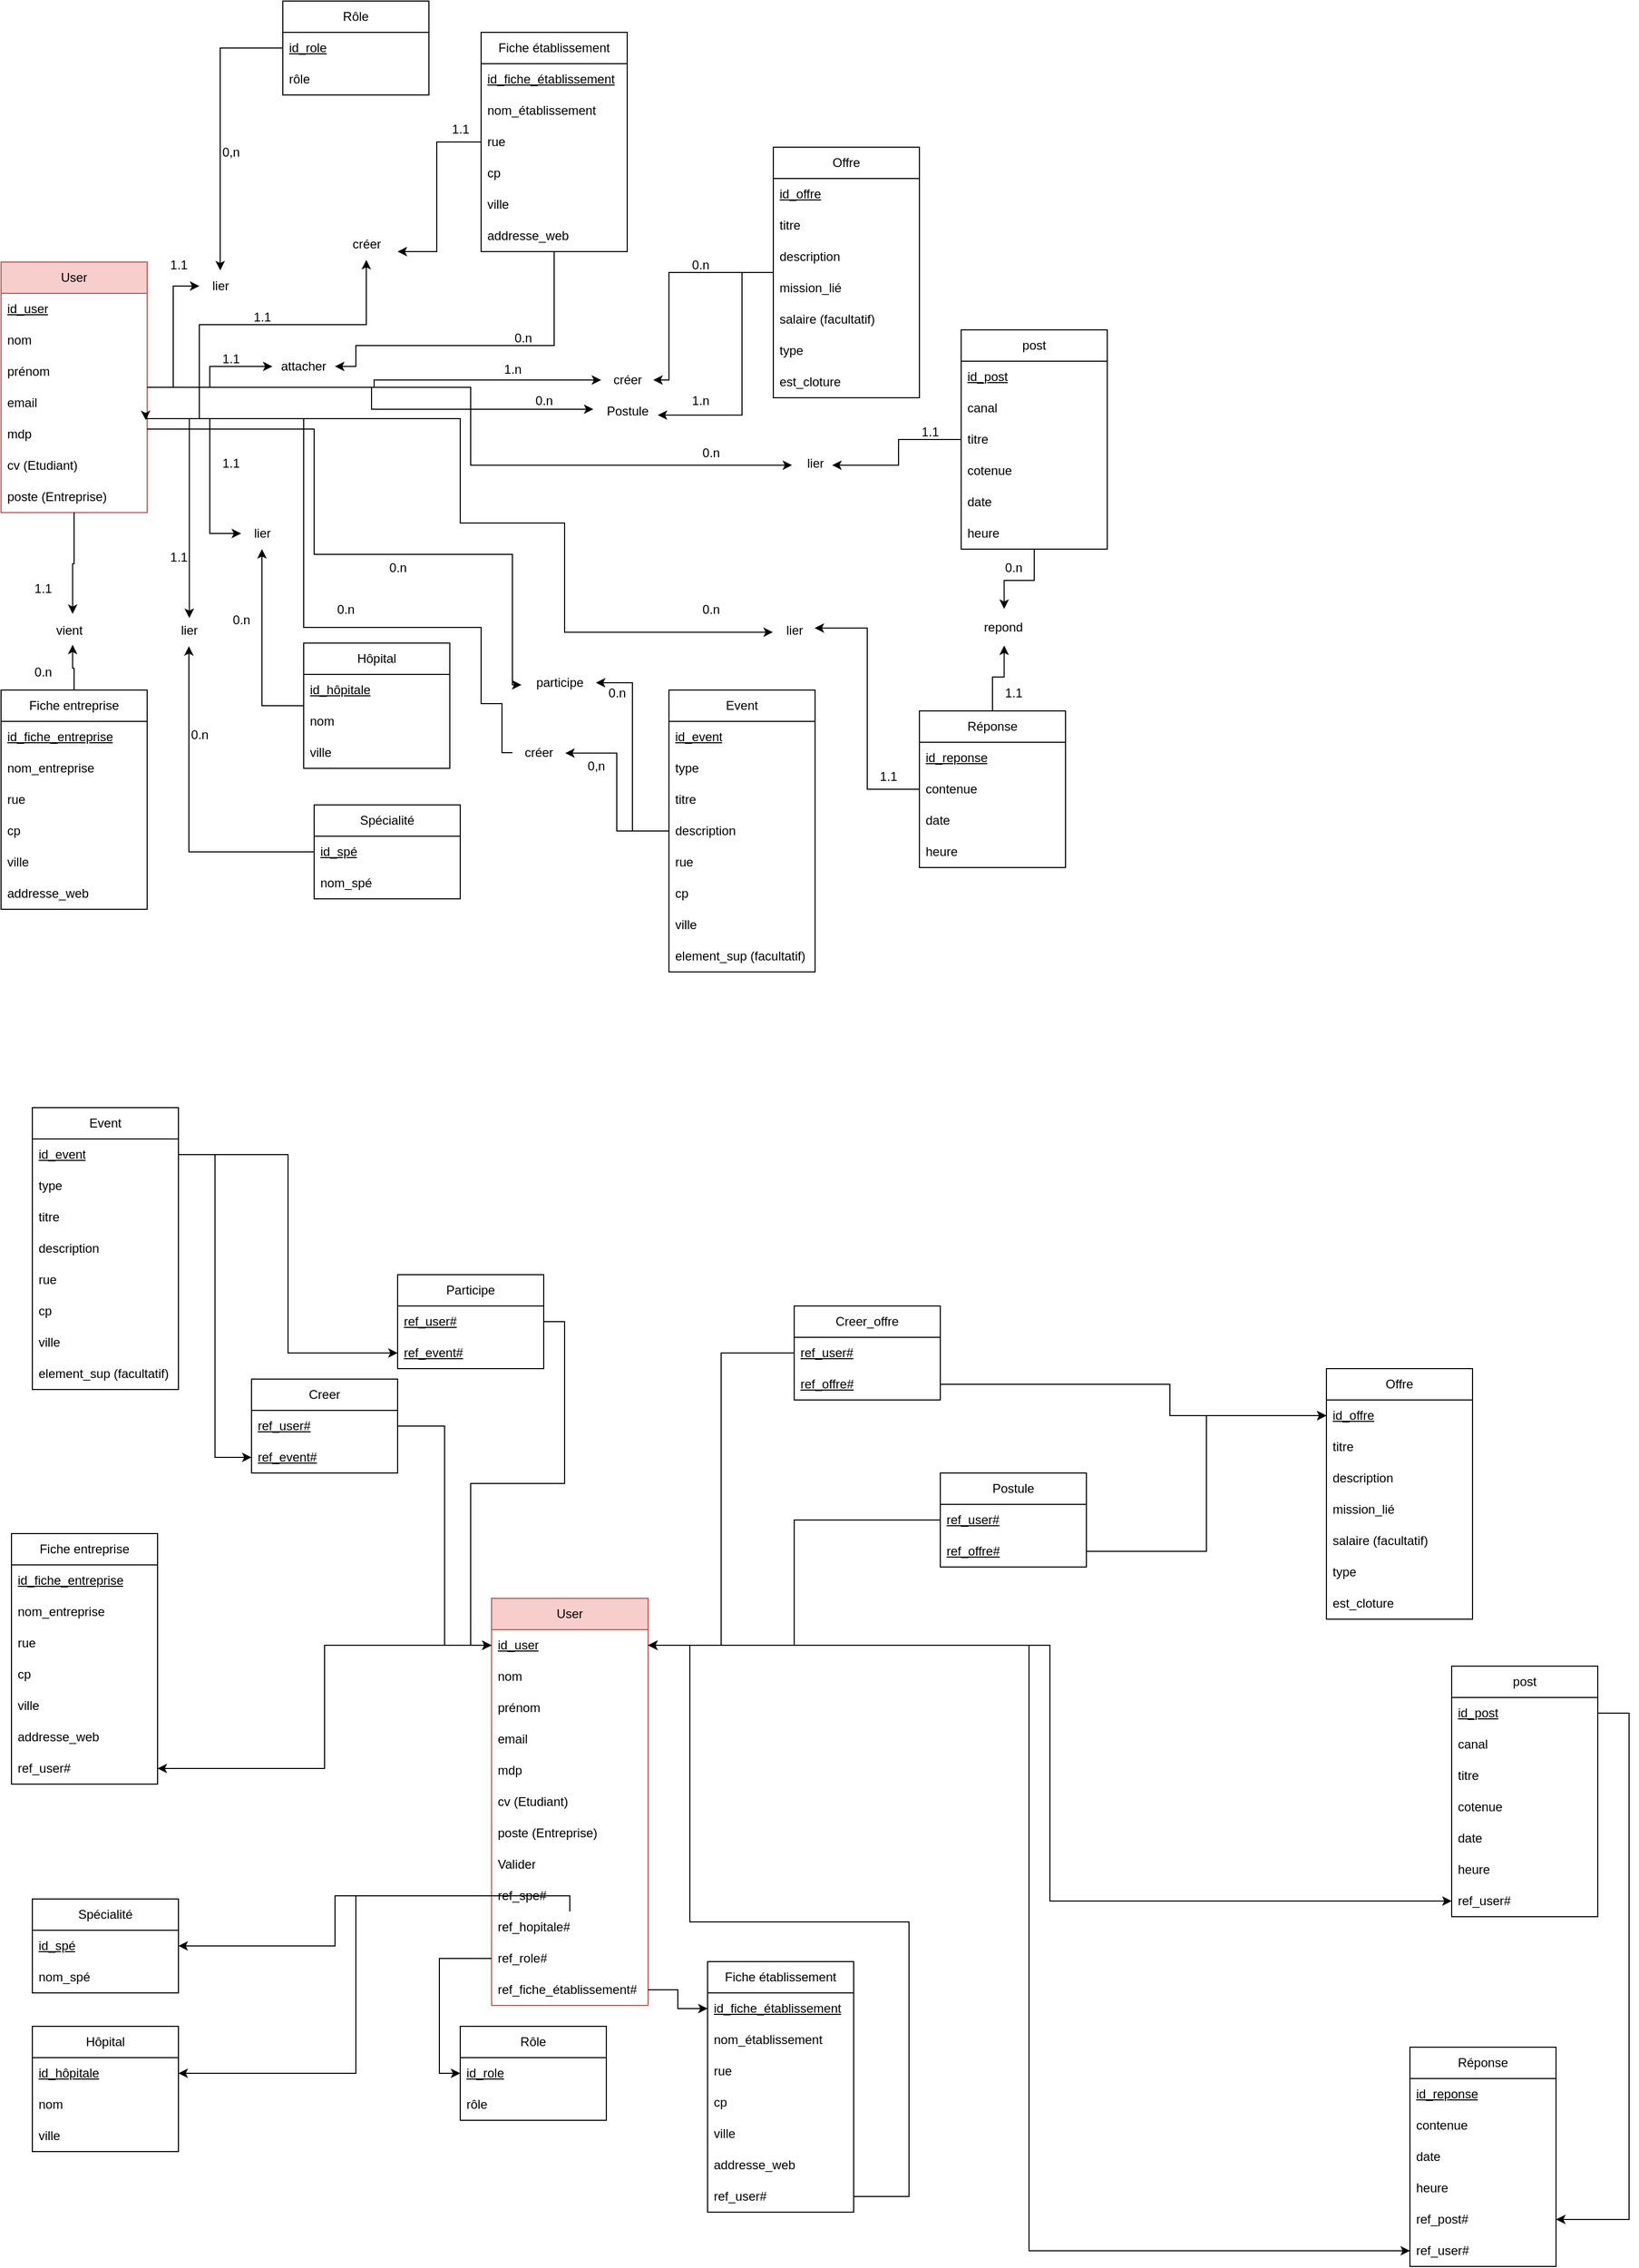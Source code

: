 <mxfile version="24.7.12">
  <diagram name="Page-1" id="-wVsmmJp9TrnULgvnyKh">
    <mxGraphModel dx="1750" dy="927" grid="1" gridSize="10" guides="1" tooltips="1" connect="1" arrows="1" fold="1" page="1" pageScale="1" pageWidth="827" pageHeight="1169" math="0" shadow="0">
      <root>
        <mxCell id="0" />
        <mxCell id="1" parent="0" />
        <mxCell id="snfOKOVf1y_rkoxr26cI-88" style="edgeStyle=orthogonalEdgeStyle;rounded=0;orthogonalLoop=1;jettySize=auto;html=1;" edge="1" parent="1" source="snfOKOVf1y_rkoxr26cI-1" target="snfOKOVf1y_rkoxr26cI-86">
          <mxGeometry relative="1" as="geometry" />
        </mxCell>
        <mxCell id="snfOKOVf1y_rkoxr26cI-96" style="edgeStyle=orthogonalEdgeStyle;rounded=0;orthogonalLoop=1;jettySize=auto;html=1;" edge="1" parent="1" source="snfOKOVf1y_rkoxr26cI-1" target="snfOKOVf1y_rkoxr26cI-95">
          <mxGeometry relative="1" as="geometry">
            <Array as="points">
              <mxPoint x="210" y="480" />
              <mxPoint x="210" y="590" />
            </Array>
          </mxGeometry>
        </mxCell>
        <mxCell id="snfOKOVf1y_rkoxr26cI-102" style="edgeStyle=orthogonalEdgeStyle;rounded=0;orthogonalLoop=1;jettySize=auto;html=1;entryX=0;entryY=0.5;entryDx=0;entryDy=0;" edge="1" parent="1" source="snfOKOVf1y_rkoxr26cI-1" target="snfOKOVf1y_rkoxr26cI-54">
          <mxGeometry relative="1" as="geometry" />
        </mxCell>
        <mxCell id="snfOKOVf1y_rkoxr26cI-111" style="edgeStyle=orthogonalEdgeStyle;rounded=0;orthogonalLoop=1;jettySize=auto;html=1;" edge="1" parent="1" source="snfOKOVf1y_rkoxr26cI-1" target="snfOKOVf1y_rkoxr26cI-109">
          <mxGeometry relative="1" as="geometry" />
        </mxCell>
        <mxCell id="snfOKOVf1y_rkoxr26cI-128" style="edgeStyle=orthogonalEdgeStyle;rounded=0;orthogonalLoop=1;jettySize=auto;html=1;" edge="1" parent="1" source="snfOKOVf1y_rkoxr26cI-1" target="snfOKOVf1y_rkoxr26cI-129">
          <mxGeometry relative="1" as="geometry">
            <mxPoint x="360" y="340" as="targetPoint" />
            <Array as="points">
              <mxPoint x="200" y="480" />
              <mxPoint x="200" y="390" />
              <mxPoint x="360" y="390" />
            </Array>
          </mxGeometry>
        </mxCell>
        <mxCell id="snfOKOVf1y_rkoxr26cI-1" value="User" style="swimlane;fontStyle=0;childLayout=stackLayout;horizontal=1;startSize=30;horizontalStack=0;resizeParent=1;resizeParentMax=0;resizeLast=0;collapsible=1;marginBottom=0;whiteSpace=wrap;html=1;fillColor=#f8cecc;strokeColor=#b85450;" vertex="1" parent="1">
          <mxGeometry x="10" y="330" width="140" height="240" as="geometry" />
        </mxCell>
        <mxCell id="snfOKOVf1y_rkoxr26cI-19" value="id_user" style="text;strokeColor=none;fillColor=none;align=left;verticalAlign=middle;spacingLeft=4;spacingRight=4;overflow=hidden;points=[[0,0.5],[1,0.5]];portConstraint=eastwest;rotatable=0;whiteSpace=wrap;html=1;fontStyle=4" vertex="1" parent="snfOKOVf1y_rkoxr26cI-1">
          <mxGeometry y="30" width="140" height="30" as="geometry" />
        </mxCell>
        <mxCell id="snfOKOVf1y_rkoxr26cI-2" value="nom" style="text;strokeColor=none;fillColor=none;align=left;verticalAlign=middle;spacingLeft=4;spacingRight=4;overflow=hidden;points=[[0,0.5],[1,0.5]];portConstraint=eastwest;rotatable=0;whiteSpace=wrap;html=1;" vertex="1" parent="snfOKOVf1y_rkoxr26cI-1">
          <mxGeometry y="60" width="140" height="30" as="geometry" />
        </mxCell>
        <mxCell id="snfOKOVf1y_rkoxr26cI-3" value="prénom" style="text;strokeColor=none;fillColor=none;align=left;verticalAlign=middle;spacingLeft=4;spacingRight=4;overflow=hidden;points=[[0,0.5],[1,0.5]];portConstraint=eastwest;rotatable=0;whiteSpace=wrap;html=1;" vertex="1" parent="snfOKOVf1y_rkoxr26cI-1">
          <mxGeometry y="90" width="140" height="30" as="geometry" />
        </mxCell>
        <mxCell id="snfOKOVf1y_rkoxr26cI-4" value="email" style="text;strokeColor=none;fillColor=none;align=left;verticalAlign=middle;spacingLeft=4;spacingRight=4;overflow=hidden;points=[[0,0.5],[1,0.5]];portConstraint=eastwest;rotatable=0;whiteSpace=wrap;html=1;" vertex="1" parent="snfOKOVf1y_rkoxr26cI-1">
          <mxGeometry y="120" width="140" height="30" as="geometry" />
        </mxCell>
        <mxCell id="snfOKOVf1y_rkoxr26cI-5" value="mdp" style="text;strokeColor=none;fillColor=none;align=left;verticalAlign=middle;spacingLeft=4;spacingRight=4;overflow=hidden;points=[[0,0.5],[1,0.5]];portConstraint=eastwest;rotatable=0;whiteSpace=wrap;html=1;" vertex="1" parent="snfOKOVf1y_rkoxr26cI-1">
          <mxGeometry y="150" width="140" height="30" as="geometry" />
        </mxCell>
        <mxCell id="snfOKOVf1y_rkoxr26cI-11" value="cv (Etudiant)" style="text;strokeColor=none;fillColor=none;align=left;verticalAlign=middle;spacingLeft=4;spacingRight=4;overflow=hidden;points=[[0,0.5],[1,0.5]];portConstraint=eastwest;rotatable=0;whiteSpace=wrap;html=1;" vertex="1" parent="snfOKOVf1y_rkoxr26cI-1">
          <mxGeometry y="180" width="140" height="30" as="geometry" />
        </mxCell>
        <mxCell id="snfOKOVf1y_rkoxr26cI-12" value="poste (Entreprise)" style="text;strokeColor=none;fillColor=none;align=left;verticalAlign=middle;spacingLeft=4;spacingRight=4;overflow=hidden;points=[[0,0.5],[1,0.5]];portConstraint=eastwest;rotatable=0;whiteSpace=wrap;html=1;" vertex="1" parent="snfOKOVf1y_rkoxr26cI-1">
          <mxGeometry y="210" width="140" height="30" as="geometry" />
        </mxCell>
        <mxCell id="snfOKOVf1y_rkoxr26cI-87" style="edgeStyle=orthogonalEdgeStyle;rounded=0;orthogonalLoop=1;jettySize=auto;html=1;" edge="1" parent="1" source="snfOKOVf1y_rkoxr26cI-15" target="snfOKOVf1y_rkoxr26cI-86">
          <mxGeometry relative="1" as="geometry" />
        </mxCell>
        <mxCell id="snfOKOVf1y_rkoxr26cI-15" value="Rôle" style="swimlane;fontStyle=0;childLayout=stackLayout;horizontal=1;startSize=30;horizontalStack=0;resizeParent=1;resizeParentMax=0;resizeLast=0;collapsible=1;marginBottom=0;whiteSpace=wrap;html=1;" vertex="1" parent="1">
          <mxGeometry x="280" y="80" width="140" height="90" as="geometry" />
        </mxCell>
        <mxCell id="snfOKOVf1y_rkoxr26cI-16" value="id_role" style="text;strokeColor=none;fillColor=none;align=left;verticalAlign=middle;spacingLeft=4;spacingRight=4;overflow=hidden;points=[[0,0.5],[1,0.5]];portConstraint=eastwest;rotatable=0;whiteSpace=wrap;html=1;fontStyle=4" vertex="1" parent="snfOKOVf1y_rkoxr26cI-15">
          <mxGeometry y="30" width="140" height="30" as="geometry" />
        </mxCell>
        <mxCell id="snfOKOVf1y_rkoxr26cI-17" value="rôle" style="text;strokeColor=none;fillColor=none;align=left;verticalAlign=middle;spacingLeft=4;spacingRight=4;overflow=hidden;points=[[0,0.5],[1,0.5]];portConstraint=eastwest;rotatable=0;whiteSpace=wrap;html=1;" vertex="1" parent="snfOKOVf1y_rkoxr26cI-15">
          <mxGeometry y="60" width="140" height="30" as="geometry" />
        </mxCell>
        <mxCell id="snfOKOVf1y_rkoxr26cI-100" style="edgeStyle=orthogonalEdgeStyle;rounded=0;orthogonalLoop=1;jettySize=auto;html=1;" edge="1" parent="1" source="snfOKOVf1y_rkoxr26cI-20" target="snfOKOVf1y_rkoxr26cI-98">
          <mxGeometry relative="1" as="geometry" />
        </mxCell>
        <mxCell id="snfOKOVf1y_rkoxr26cI-20" value="Spécialité" style="swimlane;fontStyle=0;childLayout=stackLayout;horizontal=1;startSize=30;horizontalStack=0;resizeParent=1;resizeParentMax=0;resizeLast=0;collapsible=1;marginBottom=0;whiteSpace=wrap;html=1;" vertex="1" parent="1">
          <mxGeometry x="310" y="850" width="140" height="90" as="geometry" />
        </mxCell>
        <mxCell id="snfOKOVf1y_rkoxr26cI-21" value="id_spé" style="text;strokeColor=none;fillColor=none;align=left;verticalAlign=middle;spacingLeft=4;spacingRight=4;overflow=hidden;points=[[0,0.5],[1,0.5]];portConstraint=eastwest;rotatable=0;whiteSpace=wrap;html=1;fontStyle=4" vertex="1" parent="snfOKOVf1y_rkoxr26cI-20">
          <mxGeometry y="30" width="140" height="30" as="geometry" />
        </mxCell>
        <mxCell id="snfOKOVf1y_rkoxr26cI-22" value="nom_spé" style="text;strokeColor=none;fillColor=none;align=left;verticalAlign=middle;spacingLeft=4;spacingRight=4;overflow=hidden;points=[[0,0.5],[1,0.5]];portConstraint=eastwest;rotatable=0;whiteSpace=wrap;html=1;" vertex="1" parent="snfOKOVf1y_rkoxr26cI-20">
          <mxGeometry y="60" width="140" height="30" as="geometry" />
        </mxCell>
        <mxCell id="snfOKOVf1y_rkoxr26cI-97" style="edgeStyle=orthogonalEdgeStyle;rounded=0;orthogonalLoop=1;jettySize=auto;html=1;" edge="1" parent="1" source="snfOKOVf1y_rkoxr26cI-24" target="snfOKOVf1y_rkoxr26cI-95">
          <mxGeometry relative="1" as="geometry" />
        </mxCell>
        <mxCell id="snfOKOVf1y_rkoxr26cI-24" value="Hôpital" style="swimlane;fontStyle=0;childLayout=stackLayout;horizontal=1;startSize=30;horizontalStack=0;resizeParent=1;resizeParentMax=0;resizeLast=0;collapsible=1;marginBottom=0;whiteSpace=wrap;html=1;" vertex="1" parent="1">
          <mxGeometry x="300" y="695" width="140" height="120" as="geometry" />
        </mxCell>
        <mxCell id="snfOKOVf1y_rkoxr26cI-25" value="id_hôpitale" style="text;strokeColor=none;fillColor=none;align=left;verticalAlign=middle;spacingLeft=4;spacingRight=4;overflow=hidden;points=[[0,0.5],[1,0.5]];portConstraint=eastwest;rotatable=0;whiteSpace=wrap;html=1;fontStyle=4" vertex="1" parent="snfOKOVf1y_rkoxr26cI-24">
          <mxGeometry y="30" width="140" height="30" as="geometry" />
        </mxCell>
        <mxCell id="snfOKOVf1y_rkoxr26cI-26" value="nom" style="text;strokeColor=none;fillColor=none;align=left;verticalAlign=middle;spacingLeft=4;spacingRight=4;overflow=hidden;points=[[0,0.5],[1,0.5]];portConstraint=eastwest;rotatable=0;whiteSpace=wrap;html=1;" vertex="1" parent="snfOKOVf1y_rkoxr26cI-24">
          <mxGeometry y="60" width="140" height="30" as="geometry" />
        </mxCell>
        <mxCell id="snfOKOVf1y_rkoxr26cI-27" value="ville" style="text;strokeColor=none;fillColor=none;align=left;verticalAlign=middle;spacingLeft=4;spacingRight=4;overflow=hidden;points=[[0,0.5],[1,0.5]];portConstraint=eastwest;rotatable=0;whiteSpace=wrap;html=1;" vertex="1" parent="snfOKOVf1y_rkoxr26cI-24">
          <mxGeometry y="90" width="140" height="30" as="geometry" />
        </mxCell>
        <mxCell id="snfOKOVf1y_rkoxr26cI-29" value="Fiche entreprise" style="swimlane;fontStyle=0;childLayout=stackLayout;horizontal=1;startSize=30;horizontalStack=0;resizeParent=1;resizeParentMax=0;resizeLast=0;collapsible=1;marginBottom=0;whiteSpace=wrap;html=1;" vertex="1" parent="1">
          <mxGeometry x="10" y="740" width="140" height="210" as="geometry" />
        </mxCell>
        <mxCell id="snfOKOVf1y_rkoxr26cI-32" value="id_fiche_entreprise" style="text;strokeColor=none;fillColor=none;align=left;verticalAlign=middle;spacingLeft=4;spacingRight=4;overflow=hidden;points=[[0,0.5],[1,0.5]];portConstraint=eastwest;rotatable=0;whiteSpace=wrap;html=1;fontStyle=4" vertex="1" parent="snfOKOVf1y_rkoxr26cI-29">
          <mxGeometry y="30" width="140" height="30" as="geometry" />
        </mxCell>
        <mxCell id="snfOKOVf1y_rkoxr26cI-30" value="nom_entreprise" style="text;strokeColor=none;fillColor=none;align=left;verticalAlign=middle;spacingLeft=4;spacingRight=4;overflow=hidden;points=[[0,0.5],[1,0.5]];portConstraint=eastwest;rotatable=0;whiteSpace=wrap;html=1;" vertex="1" parent="snfOKOVf1y_rkoxr26cI-29">
          <mxGeometry y="60" width="140" height="30" as="geometry" />
        </mxCell>
        <mxCell id="snfOKOVf1y_rkoxr26cI-31" value="rue" style="text;strokeColor=none;fillColor=none;align=left;verticalAlign=middle;spacingLeft=4;spacingRight=4;overflow=hidden;points=[[0,0.5],[1,0.5]];portConstraint=eastwest;rotatable=0;whiteSpace=wrap;html=1;" vertex="1" parent="snfOKOVf1y_rkoxr26cI-29">
          <mxGeometry y="90" width="140" height="30" as="geometry" />
        </mxCell>
        <mxCell id="snfOKOVf1y_rkoxr26cI-34" value="cp" style="text;strokeColor=none;fillColor=none;align=left;verticalAlign=middle;spacingLeft=4;spacingRight=4;overflow=hidden;points=[[0,0.5],[1,0.5]];portConstraint=eastwest;rotatable=0;whiteSpace=wrap;html=1;" vertex="1" parent="snfOKOVf1y_rkoxr26cI-29">
          <mxGeometry y="120" width="140" height="30" as="geometry" />
        </mxCell>
        <mxCell id="snfOKOVf1y_rkoxr26cI-35" value="ville" style="text;strokeColor=none;fillColor=none;align=left;verticalAlign=middle;spacingLeft=4;spacingRight=4;overflow=hidden;points=[[0,0.5],[1,0.5]];portConstraint=eastwest;rotatable=0;whiteSpace=wrap;html=1;" vertex="1" parent="snfOKOVf1y_rkoxr26cI-29">
          <mxGeometry y="150" width="140" height="30" as="geometry" />
        </mxCell>
        <mxCell id="snfOKOVf1y_rkoxr26cI-36" value="addresse_web" style="text;strokeColor=none;fillColor=none;align=left;verticalAlign=middle;spacingLeft=4;spacingRight=4;overflow=hidden;points=[[0,0.5],[1,0.5]];portConstraint=eastwest;rotatable=0;whiteSpace=wrap;html=1;" vertex="1" parent="snfOKOVf1y_rkoxr26cI-29">
          <mxGeometry y="180" width="140" height="30" as="geometry" />
        </mxCell>
        <mxCell id="snfOKOVf1y_rkoxr26cI-56" style="edgeStyle=orthogonalEdgeStyle;rounded=0;orthogonalLoop=1;jettySize=auto;html=1;" edge="1" parent="1" source="snfOKOVf1y_rkoxr26cI-47" target="snfOKOVf1y_rkoxr26cI-54">
          <mxGeometry relative="1" as="geometry">
            <Array as="points">
              <mxPoint x="350" y="410" />
              <mxPoint x="350" y="430" />
            </Array>
          </mxGeometry>
        </mxCell>
        <mxCell id="snfOKOVf1y_rkoxr26cI-47" value="Fiche établissement" style="swimlane;fontStyle=0;childLayout=stackLayout;horizontal=1;startSize=30;horizontalStack=0;resizeParent=1;resizeParentMax=0;resizeLast=0;collapsible=1;marginBottom=0;whiteSpace=wrap;html=1;" vertex="1" parent="1">
          <mxGeometry x="470" y="110" width="140" height="210" as="geometry" />
        </mxCell>
        <mxCell id="snfOKOVf1y_rkoxr26cI-48" value="id_fiche_établissement" style="text;strokeColor=none;fillColor=none;align=left;verticalAlign=middle;spacingLeft=4;spacingRight=4;overflow=hidden;points=[[0,0.5],[1,0.5]];portConstraint=eastwest;rotatable=0;whiteSpace=wrap;html=1;fontStyle=4" vertex="1" parent="snfOKOVf1y_rkoxr26cI-47">
          <mxGeometry y="30" width="140" height="30" as="geometry" />
        </mxCell>
        <mxCell id="snfOKOVf1y_rkoxr26cI-49" value="nom_établissement" style="text;strokeColor=none;fillColor=none;align=left;verticalAlign=middle;spacingLeft=4;spacingRight=4;overflow=hidden;points=[[0,0.5],[1,0.5]];portConstraint=eastwest;rotatable=0;whiteSpace=wrap;html=1;" vertex="1" parent="snfOKOVf1y_rkoxr26cI-47">
          <mxGeometry y="60" width="140" height="30" as="geometry" />
        </mxCell>
        <mxCell id="snfOKOVf1y_rkoxr26cI-50" value="rue" style="text;strokeColor=none;fillColor=none;align=left;verticalAlign=middle;spacingLeft=4;spacingRight=4;overflow=hidden;points=[[0,0.5],[1,0.5]];portConstraint=eastwest;rotatable=0;whiteSpace=wrap;html=1;" vertex="1" parent="snfOKOVf1y_rkoxr26cI-47">
          <mxGeometry y="90" width="140" height="30" as="geometry" />
        </mxCell>
        <mxCell id="snfOKOVf1y_rkoxr26cI-51" value="cp" style="text;strokeColor=none;fillColor=none;align=left;verticalAlign=middle;spacingLeft=4;spacingRight=4;overflow=hidden;points=[[0,0.5],[1,0.5]];portConstraint=eastwest;rotatable=0;whiteSpace=wrap;html=1;" vertex="1" parent="snfOKOVf1y_rkoxr26cI-47">
          <mxGeometry y="120" width="140" height="30" as="geometry" />
        </mxCell>
        <mxCell id="snfOKOVf1y_rkoxr26cI-52" value="ville" style="text;strokeColor=none;fillColor=none;align=left;verticalAlign=middle;spacingLeft=4;spacingRight=4;overflow=hidden;points=[[0,0.5],[1,0.5]];portConstraint=eastwest;rotatable=0;whiteSpace=wrap;html=1;" vertex="1" parent="snfOKOVf1y_rkoxr26cI-47">
          <mxGeometry y="150" width="140" height="30" as="geometry" />
        </mxCell>
        <mxCell id="snfOKOVf1y_rkoxr26cI-53" value="addresse_web" style="text;strokeColor=none;fillColor=none;align=left;verticalAlign=middle;spacingLeft=4;spacingRight=4;overflow=hidden;points=[[0,0.5],[1,0.5]];portConstraint=eastwest;rotatable=0;whiteSpace=wrap;html=1;" vertex="1" parent="snfOKOVf1y_rkoxr26cI-47">
          <mxGeometry y="180" width="140" height="30" as="geometry" />
        </mxCell>
        <mxCell id="snfOKOVf1y_rkoxr26cI-54" value="attacher" style="text;html=1;align=center;verticalAlign=middle;whiteSpace=wrap;rounded=0;" vertex="1" parent="1">
          <mxGeometry x="270" y="415" width="60" height="30" as="geometry" />
        </mxCell>
        <mxCell id="snfOKOVf1y_rkoxr26cI-110" style="edgeStyle=orthogonalEdgeStyle;rounded=0;orthogonalLoop=1;jettySize=auto;html=1;" edge="1" parent="1" source="snfOKOVf1y_rkoxr26cI-57" target="snfOKOVf1y_rkoxr26cI-109">
          <mxGeometry relative="1" as="geometry">
            <Array as="points">
              <mxPoint x="650" y="340" />
              <mxPoint x="650" y="443" />
            </Array>
          </mxGeometry>
        </mxCell>
        <mxCell id="snfOKOVf1y_rkoxr26cI-57" value="Offre" style="swimlane;fontStyle=0;childLayout=stackLayout;horizontal=1;startSize=30;horizontalStack=0;resizeParent=1;resizeParentMax=0;resizeLast=0;collapsible=1;marginBottom=0;whiteSpace=wrap;html=1;" vertex="1" parent="1">
          <mxGeometry x="750" y="220" width="140" height="240" as="geometry" />
        </mxCell>
        <mxCell id="snfOKOVf1y_rkoxr26cI-58" value="id_offre" style="text;strokeColor=none;fillColor=none;align=left;verticalAlign=middle;spacingLeft=4;spacingRight=4;overflow=hidden;points=[[0,0.5],[1,0.5]];portConstraint=eastwest;rotatable=0;whiteSpace=wrap;html=1;fontStyle=4" vertex="1" parent="snfOKOVf1y_rkoxr26cI-57">
          <mxGeometry y="30" width="140" height="30" as="geometry" />
        </mxCell>
        <mxCell id="snfOKOVf1y_rkoxr26cI-59" value="titre" style="text;strokeColor=none;fillColor=none;align=left;verticalAlign=middle;spacingLeft=4;spacingRight=4;overflow=hidden;points=[[0,0.5],[1,0.5]];portConstraint=eastwest;rotatable=0;whiteSpace=wrap;html=1;" vertex="1" parent="snfOKOVf1y_rkoxr26cI-57">
          <mxGeometry y="60" width="140" height="30" as="geometry" />
        </mxCell>
        <mxCell id="snfOKOVf1y_rkoxr26cI-60" value="description" style="text;strokeColor=none;fillColor=none;align=left;verticalAlign=middle;spacingLeft=4;spacingRight=4;overflow=hidden;points=[[0,0.5],[1,0.5]];portConstraint=eastwest;rotatable=0;whiteSpace=wrap;html=1;" vertex="1" parent="snfOKOVf1y_rkoxr26cI-57">
          <mxGeometry y="90" width="140" height="30" as="geometry" />
        </mxCell>
        <mxCell id="snfOKOVf1y_rkoxr26cI-61" value="mission_lié" style="text;strokeColor=none;fillColor=none;align=left;verticalAlign=middle;spacingLeft=4;spacingRight=4;overflow=hidden;points=[[0,0.5],[1,0.5]];portConstraint=eastwest;rotatable=0;whiteSpace=wrap;html=1;" vertex="1" parent="snfOKOVf1y_rkoxr26cI-57">
          <mxGeometry y="120" width="140" height="30" as="geometry" />
        </mxCell>
        <mxCell id="snfOKOVf1y_rkoxr26cI-62" value="salaire (facultatif)" style="text;strokeColor=none;fillColor=none;align=left;verticalAlign=middle;spacingLeft=4;spacingRight=4;overflow=hidden;points=[[0,0.5],[1,0.5]];portConstraint=eastwest;rotatable=0;whiteSpace=wrap;html=1;" vertex="1" parent="snfOKOVf1y_rkoxr26cI-57">
          <mxGeometry y="150" width="140" height="30" as="geometry" />
        </mxCell>
        <mxCell id="snfOKOVf1y_rkoxr26cI-63" value="type" style="text;strokeColor=none;fillColor=none;align=left;verticalAlign=middle;spacingLeft=4;spacingRight=4;overflow=hidden;points=[[0,0.5],[1,0.5]];portConstraint=eastwest;rotatable=0;whiteSpace=wrap;html=1;" vertex="1" parent="snfOKOVf1y_rkoxr26cI-57">
          <mxGeometry y="180" width="140" height="30" as="geometry" />
        </mxCell>
        <mxCell id="snfOKOVf1y_rkoxr26cI-64" value="est_cloture" style="text;strokeColor=none;fillColor=none;align=left;verticalAlign=middle;spacingLeft=4;spacingRight=4;overflow=hidden;points=[[0,0.5],[1,0.5]];portConstraint=eastwest;rotatable=0;whiteSpace=wrap;html=1;" vertex="1" parent="snfOKOVf1y_rkoxr26cI-57">
          <mxGeometry y="210" width="140" height="30" as="geometry" />
        </mxCell>
        <mxCell id="snfOKOVf1y_rkoxr26cI-108" style="edgeStyle=orthogonalEdgeStyle;rounded=0;orthogonalLoop=1;jettySize=auto;html=1;" edge="1" parent="1" source="snfOKOVf1y_rkoxr26cI-65" target="snfOKOVf1y_rkoxr26cI-106">
          <mxGeometry relative="1" as="geometry" />
        </mxCell>
        <mxCell id="snfOKOVf1y_rkoxr26cI-65" value="Event" style="swimlane;fontStyle=0;childLayout=stackLayout;horizontal=1;startSize=30;horizontalStack=0;resizeParent=1;resizeParentMax=0;resizeLast=0;collapsible=1;marginBottom=0;whiteSpace=wrap;html=1;" vertex="1" parent="1">
          <mxGeometry x="650" y="740" width="140" height="270" as="geometry" />
        </mxCell>
        <mxCell id="snfOKOVf1y_rkoxr26cI-66" value="id_event" style="text;strokeColor=none;fillColor=none;align=left;verticalAlign=middle;spacingLeft=4;spacingRight=4;overflow=hidden;points=[[0,0.5],[1,0.5]];portConstraint=eastwest;rotatable=0;whiteSpace=wrap;html=1;fontStyle=4" vertex="1" parent="snfOKOVf1y_rkoxr26cI-65">
          <mxGeometry y="30" width="140" height="30" as="geometry" />
        </mxCell>
        <mxCell id="snfOKOVf1y_rkoxr26cI-67" value="type" style="text;strokeColor=none;fillColor=none;align=left;verticalAlign=middle;spacingLeft=4;spacingRight=4;overflow=hidden;points=[[0,0.5],[1,0.5]];portConstraint=eastwest;rotatable=0;whiteSpace=wrap;html=1;" vertex="1" parent="snfOKOVf1y_rkoxr26cI-65">
          <mxGeometry y="60" width="140" height="30" as="geometry" />
        </mxCell>
        <mxCell id="snfOKOVf1y_rkoxr26cI-68" value="titre" style="text;strokeColor=none;fillColor=none;align=left;verticalAlign=middle;spacingLeft=4;spacingRight=4;overflow=hidden;points=[[0,0.5],[1,0.5]];portConstraint=eastwest;rotatable=0;whiteSpace=wrap;html=1;" vertex="1" parent="snfOKOVf1y_rkoxr26cI-65">
          <mxGeometry y="90" width="140" height="30" as="geometry" />
        </mxCell>
        <mxCell id="snfOKOVf1y_rkoxr26cI-69" value="description" style="text;strokeColor=none;fillColor=none;align=left;verticalAlign=middle;spacingLeft=4;spacingRight=4;overflow=hidden;points=[[0,0.5],[1,0.5]];portConstraint=eastwest;rotatable=0;whiteSpace=wrap;html=1;" vertex="1" parent="snfOKOVf1y_rkoxr26cI-65">
          <mxGeometry y="120" width="140" height="30" as="geometry" />
        </mxCell>
        <mxCell id="snfOKOVf1y_rkoxr26cI-70" value="rue" style="text;strokeColor=none;fillColor=none;align=left;verticalAlign=middle;spacingLeft=4;spacingRight=4;overflow=hidden;points=[[0,0.5],[1,0.5]];portConstraint=eastwest;rotatable=0;whiteSpace=wrap;html=1;" vertex="1" parent="snfOKOVf1y_rkoxr26cI-65">
          <mxGeometry y="150" width="140" height="30" as="geometry" />
        </mxCell>
        <mxCell id="snfOKOVf1y_rkoxr26cI-71" value="cp" style="text;strokeColor=none;fillColor=none;align=left;verticalAlign=middle;spacingLeft=4;spacingRight=4;overflow=hidden;points=[[0,0.5],[1,0.5]];portConstraint=eastwest;rotatable=0;whiteSpace=wrap;html=1;" vertex="1" parent="snfOKOVf1y_rkoxr26cI-65">
          <mxGeometry y="180" width="140" height="30" as="geometry" />
        </mxCell>
        <mxCell id="snfOKOVf1y_rkoxr26cI-72" value="ville" style="text;strokeColor=none;fillColor=none;align=left;verticalAlign=middle;spacingLeft=4;spacingRight=4;overflow=hidden;points=[[0,0.5],[1,0.5]];portConstraint=eastwest;rotatable=0;whiteSpace=wrap;html=1;" vertex="1" parent="snfOKOVf1y_rkoxr26cI-65">
          <mxGeometry y="210" width="140" height="30" as="geometry" />
        </mxCell>
        <mxCell id="snfOKOVf1y_rkoxr26cI-73" value="element_sup (facultatif)" style="text;strokeColor=none;fillColor=none;align=left;verticalAlign=middle;spacingLeft=4;spacingRight=4;overflow=hidden;points=[[0,0.5],[1,0.5]];portConstraint=eastwest;rotatable=0;whiteSpace=wrap;html=1;" vertex="1" parent="snfOKOVf1y_rkoxr26cI-65">
          <mxGeometry y="240" width="140" height="30" as="geometry" />
        </mxCell>
        <mxCell id="snfOKOVf1y_rkoxr26cI-74" value="post" style="swimlane;fontStyle=0;childLayout=stackLayout;horizontal=1;startSize=30;horizontalStack=0;resizeParent=1;resizeParentMax=0;resizeLast=0;collapsible=1;marginBottom=0;whiteSpace=wrap;html=1;" vertex="1" parent="1">
          <mxGeometry x="930" y="395" width="140" height="210" as="geometry" />
        </mxCell>
        <mxCell id="snfOKOVf1y_rkoxr26cI-75" value="id_post" style="text;strokeColor=none;fillColor=none;align=left;verticalAlign=middle;spacingLeft=4;spacingRight=4;overflow=hidden;points=[[0,0.5],[1,0.5]];portConstraint=eastwest;rotatable=0;whiteSpace=wrap;html=1;fontStyle=4" vertex="1" parent="snfOKOVf1y_rkoxr26cI-74">
          <mxGeometry y="30" width="140" height="30" as="geometry" />
        </mxCell>
        <mxCell id="snfOKOVf1y_rkoxr26cI-76" value="canal" style="text;strokeColor=none;fillColor=none;align=left;verticalAlign=middle;spacingLeft=4;spacingRight=4;overflow=hidden;points=[[0,0.5],[1,0.5]];portConstraint=eastwest;rotatable=0;whiteSpace=wrap;html=1;" vertex="1" parent="snfOKOVf1y_rkoxr26cI-74">
          <mxGeometry y="60" width="140" height="30" as="geometry" />
        </mxCell>
        <mxCell id="snfOKOVf1y_rkoxr26cI-77" value="titre" style="text;strokeColor=none;fillColor=none;align=left;verticalAlign=middle;spacingLeft=4;spacingRight=4;overflow=hidden;points=[[0,0.5],[1,0.5]];portConstraint=eastwest;rotatable=0;whiteSpace=wrap;html=1;" vertex="1" parent="snfOKOVf1y_rkoxr26cI-74">
          <mxGeometry y="90" width="140" height="30" as="geometry" />
        </mxCell>
        <mxCell id="snfOKOVf1y_rkoxr26cI-78" value="cotenue" style="text;strokeColor=none;fillColor=none;align=left;verticalAlign=middle;spacingLeft=4;spacingRight=4;overflow=hidden;points=[[0,0.5],[1,0.5]];portConstraint=eastwest;rotatable=0;whiteSpace=wrap;html=1;" vertex="1" parent="snfOKOVf1y_rkoxr26cI-74">
          <mxGeometry y="120" width="140" height="30" as="geometry" />
        </mxCell>
        <mxCell id="snfOKOVf1y_rkoxr26cI-79" value="date" style="text;strokeColor=none;fillColor=none;align=left;verticalAlign=middle;spacingLeft=4;spacingRight=4;overflow=hidden;points=[[0,0.5],[1,0.5]];portConstraint=eastwest;rotatable=0;whiteSpace=wrap;html=1;" vertex="1" parent="snfOKOVf1y_rkoxr26cI-74">
          <mxGeometry y="150" width="140" height="30" as="geometry" />
        </mxCell>
        <mxCell id="snfOKOVf1y_rkoxr26cI-80" value="heure" style="text;strokeColor=none;fillColor=none;align=left;verticalAlign=middle;spacingLeft=4;spacingRight=4;overflow=hidden;points=[[0,0.5],[1,0.5]];portConstraint=eastwest;rotatable=0;whiteSpace=wrap;html=1;" vertex="1" parent="snfOKOVf1y_rkoxr26cI-74">
          <mxGeometry y="180" width="140" height="30" as="geometry" />
        </mxCell>
        <mxCell id="snfOKOVf1y_rkoxr26cI-81" value="Réponse" style="swimlane;fontStyle=0;childLayout=stackLayout;horizontal=1;startSize=30;horizontalStack=0;resizeParent=1;resizeParentMax=0;resizeLast=0;collapsible=1;marginBottom=0;whiteSpace=wrap;html=1;" vertex="1" parent="1">
          <mxGeometry x="890" y="760" width="140" height="150" as="geometry" />
        </mxCell>
        <mxCell id="snfOKOVf1y_rkoxr26cI-82" value="id_reponse" style="text;strokeColor=none;fillColor=none;align=left;verticalAlign=middle;spacingLeft=4;spacingRight=4;overflow=hidden;points=[[0,0.5],[1,0.5]];portConstraint=eastwest;rotatable=0;whiteSpace=wrap;html=1;fontStyle=4" vertex="1" parent="snfOKOVf1y_rkoxr26cI-81">
          <mxGeometry y="30" width="140" height="30" as="geometry" />
        </mxCell>
        <mxCell id="snfOKOVf1y_rkoxr26cI-83" value="contenue" style="text;strokeColor=none;fillColor=none;align=left;verticalAlign=middle;spacingLeft=4;spacingRight=4;overflow=hidden;points=[[0,0.5],[1,0.5]];portConstraint=eastwest;rotatable=0;whiteSpace=wrap;html=1;" vertex="1" parent="snfOKOVf1y_rkoxr26cI-81">
          <mxGeometry y="60" width="140" height="30" as="geometry" />
        </mxCell>
        <mxCell id="snfOKOVf1y_rkoxr26cI-84" value="date" style="text;strokeColor=none;fillColor=none;align=left;verticalAlign=middle;spacingLeft=4;spacingRight=4;overflow=hidden;points=[[0,0.5],[1,0.5]];portConstraint=eastwest;rotatable=0;whiteSpace=wrap;html=1;" vertex="1" parent="snfOKOVf1y_rkoxr26cI-81">
          <mxGeometry y="90" width="140" height="30" as="geometry" />
        </mxCell>
        <mxCell id="snfOKOVf1y_rkoxr26cI-85" value="heure" style="text;strokeColor=none;fillColor=none;align=left;verticalAlign=middle;spacingLeft=4;spacingRight=4;overflow=hidden;points=[[0,0.5],[1,0.5]];portConstraint=eastwest;rotatable=0;whiteSpace=wrap;html=1;" vertex="1" parent="snfOKOVf1y_rkoxr26cI-81">
          <mxGeometry y="120" width="140" height="30" as="geometry" />
        </mxCell>
        <mxCell id="snfOKOVf1y_rkoxr26cI-86" value="lier" style="text;html=1;align=center;verticalAlign=middle;resizable=0;points=[];autosize=1;strokeColor=none;fillColor=none;" vertex="1" parent="1">
          <mxGeometry x="200" y="338" width="40" height="30" as="geometry" />
        </mxCell>
        <mxCell id="snfOKOVf1y_rkoxr26cI-89" value="vient" style="text;html=1;align=center;verticalAlign=middle;resizable=0;points=[];autosize=1;strokeColor=none;fillColor=none;" vertex="1" parent="1">
          <mxGeometry x="50" y="668" width="50" height="30" as="geometry" />
        </mxCell>
        <mxCell id="snfOKOVf1y_rkoxr26cI-90" style="edgeStyle=orthogonalEdgeStyle;rounded=0;orthogonalLoop=1;jettySize=auto;html=1;entryX=0.572;entryY=-0.033;entryDx=0;entryDy=0;entryPerimeter=0;" edge="1" parent="1" source="snfOKOVf1y_rkoxr26cI-1" target="snfOKOVf1y_rkoxr26cI-89">
          <mxGeometry relative="1" as="geometry" />
        </mxCell>
        <mxCell id="snfOKOVf1y_rkoxr26cI-91" style="edgeStyle=orthogonalEdgeStyle;rounded=0;orthogonalLoop=1;jettySize=auto;html=1;entryX=0.572;entryY=0.953;entryDx=0;entryDy=0;entryPerimeter=0;" edge="1" parent="1" source="snfOKOVf1y_rkoxr26cI-29" target="snfOKOVf1y_rkoxr26cI-89">
          <mxGeometry relative="1" as="geometry" />
        </mxCell>
        <mxCell id="snfOKOVf1y_rkoxr26cI-95" value="lier" style="text;html=1;align=center;verticalAlign=middle;resizable=0;points=[];autosize=1;strokeColor=none;fillColor=none;" vertex="1" parent="1">
          <mxGeometry x="240" y="575" width="40" height="30" as="geometry" />
        </mxCell>
        <mxCell id="snfOKOVf1y_rkoxr26cI-98" value="lier" style="text;html=1;align=center;verticalAlign=middle;resizable=0;points=[];autosize=1;strokeColor=none;fillColor=none;" vertex="1" parent="1">
          <mxGeometry x="170" y="668" width="40" height="30" as="geometry" />
        </mxCell>
        <mxCell id="snfOKOVf1y_rkoxr26cI-99" style="edgeStyle=orthogonalEdgeStyle;rounded=0;orthogonalLoop=1;jettySize=auto;html=1;entryX=0.51;entryY=0.1;entryDx=0;entryDy=0;entryPerimeter=0;" edge="1" parent="1" source="snfOKOVf1y_rkoxr26cI-1" target="snfOKOVf1y_rkoxr26cI-98">
          <mxGeometry relative="1" as="geometry">
            <Array as="points">
              <mxPoint x="190" y="480" />
            </Array>
          </mxGeometry>
        </mxCell>
        <mxCell id="snfOKOVf1y_rkoxr26cI-103" value="créer" style="text;html=1;align=center;verticalAlign=middle;resizable=0;points=[];autosize=1;strokeColor=none;fillColor=none;" vertex="1" parent="1">
          <mxGeometry x="500" y="785" width="50" height="30" as="geometry" />
        </mxCell>
        <mxCell id="snfOKOVf1y_rkoxr26cI-104" style="edgeStyle=orthogonalEdgeStyle;rounded=0;orthogonalLoop=1;jettySize=auto;html=1;entryX=1.012;entryY=0.513;entryDx=0;entryDy=0;entryPerimeter=0;" edge="1" parent="1" source="snfOKOVf1y_rkoxr26cI-65" target="snfOKOVf1y_rkoxr26cI-103">
          <mxGeometry relative="1" as="geometry" />
        </mxCell>
        <mxCell id="snfOKOVf1y_rkoxr26cI-105" style="edgeStyle=orthogonalEdgeStyle;rounded=0;orthogonalLoop=1;jettySize=auto;html=1;entryX=0.991;entryY=0.047;entryDx=0;entryDy=0;entryPerimeter=0;" edge="1" parent="1" source="snfOKOVf1y_rkoxr26cI-103" target="snfOKOVf1y_rkoxr26cI-5">
          <mxGeometry relative="1" as="geometry">
            <Array as="points">
              <mxPoint x="490" y="800" />
              <mxPoint x="490" y="753" />
              <mxPoint x="470" y="753" />
              <mxPoint x="470" y="680" />
              <mxPoint x="300" y="680" />
              <mxPoint x="300" y="480" />
              <mxPoint x="149" y="480" />
            </Array>
          </mxGeometry>
        </mxCell>
        <mxCell id="snfOKOVf1y_rkoxr26cI-106" value="participe" style="text;html=1;align=center;verticalAlign=middle;resizable=0;points=[];autosize=1;strokeColor=none;fillColor=none;" vertex="1" parent="1">
          <mxGeometry x="510" y="718" width="70" height="30" as="geometry" />
        </mxCell>
        <mxCell id="snfOKOVf1y_rkoxr26cI-107" style="edgeStyle=orthogonalEdgeStyle;rounded=0;orthogonalLoop=1;jettySize=auto;html=1;entryX=-0.02;entryY=0.567;entryDx=0;entryDy=0;entryPerimeter=0;" edge="1" parent="1" source="snfOKOVf1y_rkoxr26cI-1" target="snfOKOVf1y_rkoxr26cI-106">
          <mxGeometry relative="1" as="geometry">
            <mxPoint x="520" y="733" as="targetPoint" />
            <Array as="points">
              <mxPoint x="310" y="490" />
              <mxPoint x="310" y="610" />
              <mxPoint x="500" y="610" />
              <mxPoint x="500" y="735" />
            </Array>
          </mxGeometry>
        </mxCell>
        <mxCell id="snfOKOVf1y_rkoxr26cI-109" value="créer" style="text;html=1;align=center;verticalAlign=middle;resizable=0;points=[];autosize=1;strokeColor=none;fillColor=none;" vertex="1" parent="1">
          <mxGeometry x="585" y="428" width="50" height="30" as="geometry" />
        </mxCell>
        <mxCell id="snfOKOVf1y_rkoxr26cI-112" value="Postule" style="text;html=1;align=center;verticalAlign=middle;resizable=0;points=[];autosize=1;strokeColor=none;fillColor=none;" vertex="1" parent="1">
          <mxGeometry x="580" y="458" width="60" height="30" as="geometry" />
        </mxCell>
        <mxCell id="snfOKOVf1y_rkoxr26cI-113" style="edgeStyle=orthogonalEdgeStyle;rounded=0;orthogonalLoop=1;jettySize=auto;html=1;entryX=0.988;entryY=0.62;entryDx=0;entryDy=0;entryPerimeter=0;" edge="1" parent="1" source="snfOKOVf1y_rkoxr26cI-57" target="snfOKOVf1y_rkoxr26cI-112">
          <mxGeometry relative="1" as="geometry">
            <Array as="points">
              <mxPoint x="720" y="340" />
              <mxPoint x="720" y="477" />
            </Array>
          </mxGeometry>
        </mxCell>
        <mxCell id="snfOKOVf1y_rkoxr26cI-114" style="edgeStyle=orthogonalEdgeStyle;rounded=0;orthogonalLoop=1;jettySize=auto;html=1;entryX=-0.04;entryY=0.433;entryDx=0;entryDy=0;entryPerimeter=0;" edge="1" parent="1" source="snfOKOVf1y_rkoxr26cI-1" target="snfOKOVf1y_rkoxr26cI-112">
          <mxGeometry relative="1" as="geometry" />
        </mxCell>
        <mxCell id="snfOKOVf1y_rkoxr26cI-115" value="lier" style="text;html=1;align=center;verticalAlign=middle;resizable=0;points=[];autosize=1;strokeColor=none;fillColor=none;" vertex="1" parent="1">
          <mxGeometry x="770" y="508" width="40" height="30" as="geometry" />
        </mxCell>
        <mxCell id="snfOKOVf1y_rkoxr26cI-116" value="lier" style="text;html=1;align=center;verticalAlign=middle;resizable=0;points=[];autosize=1;strokeColor=none;fillColor=none;" vertex="1" parent="1">
          <mxGeometry x="750" y="668" width="40" height="30" as="geometry" />
        </mxCell>
        <mxCell id="snfOKOVf1y_rkoxr26cI-117" value="repond" style="text;html=1;align=center;verticalAlign=middle;resizable=0;points=[];autosize=1;strokeColor=none;fillColor=none;" vertex="1" parent="1">
          <mxGeometry x="940" y="665" width="60" height="30" as="geometry" />
        </mxCell>
        <mxCell id="snfOKOVf1y_rkoxr26cI-118" style="edgeStyle=orthogonalEdgeStyle;rounded=0;orthogonalLoop=1;jettySize=auto;html=1;entryX=0.99;entryY=0.42;entryDx=0;entryDy=0;entryPerimeter=0;" edge="1" parent="1" source="snfOKOVf1y_rkoxr26cI-81" target="snfOKOVf1y_rkoxr26cI-116">
          <mxGeometry relative="1" as="geometry" />
        </mxCell>
        <mxCell id="snfOKOVf1y_rkoxr26cI-119" style="edgeStyle=orthogonalEdgeStyle;rounded=0;orthogonalLoop=1;jettySize=auto;html=1;entryX=0.91;entryY=0.553;entryDx=0;entryDy=0;entryPerimeter=0;" edge="1" parent="1" source="snfOKOVf1y_rkoxr26cI-74" target="snfOKOVf1y_rkoxr26cI-115">
          <mxGeometry relative="1" as="geometry" />
        </mxCell>
        <mxCell id="snfOKOVf1y_rkoxr26cI-120" style="edgeStyle=orthogonalEdgeStyle;rounded=0;orthogonalLoop=1;jettySize=auto;html=1;entryX=-0.05;entryY=0.553;entryDx=0;entryDy=0;entryPerimeter=0;" edge="1" parent="1" source="snfOKOVf1y_rkoxr26cI-1" target="snfOKOVf1y_rkoxr26cI-115">
          <mxGeometry relative="1" as="geometry" />
        </mxCell>
        <mxCell id="snfOKOVf1y_rkoxr26cI-121" style="edgeStyle=orthogonalEdgeStyle;rounded=0;orthogonalLoop=1;jettySize=auto;html=1;entryX=-0.01;entryY=0.553;entryDx=0;entryDy=0;entryPerimeter=0;" edge="1" parent="1" source="snfOKOVf1y_rkoxr26cI-1" target="snfOKOVf1y_rkoxr26cI-116">
          <mxGeometry relative="1" as="geometry">
            <Array as="points">
              <mxPoint x="450" y="480" />
              <mxPoint x="450" y="580" />
              <mxPoint x="550" y="580" />
              <mxPoint x="550" y="685" />
            </Array>
          </mxGeometry>
        </mxCell>
        <mxCell id="snfOKOVf1y_rkoxr26cI-122" style="edgeStyle=orthogonalEdgeStyle;rounded=0;orthogonalLoop=1;jettySize=auto;html=1;entryX=0.52;entryY=-0.093;entryDx=0;entryDy=0;entryPerimeter=0;" edge="1" parent="1" source="snfOKOVf1y_rkoxr26cI-74" target="snfOKOVf1y_rkoxr26cI-117">
          <mxGeometry relative="1" as="geometry" />
        </mxCell>
        <mxCell id="snfOKOVf1y_rkoxr26cI-123" style="edgeStyle=orthogonalEdgeStyle;rounded=0;orthogonalLoop=1;jettySize=auto;html=1;entryX=0.52;entryY=1.08;entryDx=0;entryDy=0;entryPerimeter=0;" edge="1" parent="1" source="snfOKOVf1y_rkoxr26cI-81" target="snfOKOVf1y_rkoxr26cI-117">
          <mxGeometry relative="1" as="geometry" />
        </mxCell>
        <mxCell id="snfOKOVf1y_rkoxr26cI-124" value="0,n" style="text;html=1;align=center;verticalAlign=middle;resizable=0;points=[];autosize=1;strokeColor=none;fillColor=none;" vertex="1" parent="1">
          <mxGeometry x="210" y="210" width="40" height="30" as="geometry" />
        </mxCell>
        <mxCell id="snfOKOVf1y_rkoxr26cI-125" value="1.1" style="text;html=1;align=center;verticalAlign=middle;resizable=0;points=[];autosize=1;strokeColor=none;fillColor=none;" vertex="1" parent="1">
          <mxGeometry x="160" y="318" width="40" height="30" as="geometry" />
        </mxCell>
        <mxCell id="snfOKOVf1y_rkoxr26cI-126" value="1.1" style="text;html=1;align=center;verticalAlign=middle;resizable=0;points=[];autosize=1;strokeColor=none;fillColor=none;" vertex="1" parent="1">
          <mxGeometry x="210" y="408" width="40" height="30" as="geometry" />
        </mxCell>
        <mxCell id="snfOKOVf1y_rkoxr26cI-127" value="0.n" style="text;html=1;align=center;verticalAlign=middle;resizable=0;points=[];autosize=1;strokeColor=none;fillColor=none;" vertex="1" parent="1">
          <mxGeometry x="490" y="388" width="40" height="30" as="geometry" />
        </mxCell>
        <mxCell id="snfOKOVf1y_rkoxr26cI-129" value="créer" style="text;html=1;align=center;verticalAlign=middle;resizable=0;points=[];autosize=1;strokeColor=none;fillColor=none;" vertex="1" parent="1">
          <mxGeometry x="335" y="298" width="50" height="30" as="geometry" />
        </mxCell>
        <mxCell id="snfOKOVf1y_rkoxr26cI-130" style="edgeStyle=orthogonalEdgeStyle;rounded=0;orthogonalLoop=1;jettySize=auto;html=1;entryX=1.1;entryY=0.733;entryDx=0;entryDy=0;entryPerimeter=0;" edge="1" parent="1" source="snfOKOVf1y_rkoxr26cI-47" target="snfOKOVf1y_rkoxr26cI-129">
          <mxGeometry relative="1" as="geometry" />
        </mxCell>
        <mxCell id="snfOKOVf1y_rkoxr26cI-131" value="1.1" style="text;html=1;align=center;verticalAlign=middle;resizable=0;points=[];autosize=1;strokeColor=none;fillColor=none;" vertex="1" parent="1">
          <mxGeometry x="430" y="188" width="40" height="30" as="geometry" />
        </mxCell>
        <mxCell id="snfOKOVf1y_rkoxr26cI-132" value="1.1" style="text;html=1;align=center;verticalAlign=middle;resizable=0;points=[];autosize=1;strokeColor=none;fillColor=none;" vertex="1" parent="1">
          <mxGeometry x="240" y="368" width="40" height="30" as="geometry" />
        </mxCell>
        <mxCell id="snfOKOVf1y_rkoxr26cI-133" value="1.n" style="text;html=1;align=center;verticalAlign=middle;resizable=0;points=[];autosize=1;strokeColor=none;fillColor=none;" vertex="1" parent="1">
          <mxGeometry x="480" y="418" width="40" height="30" as="geometry" />
        </mxCell>
        <mxCell id="snfOKOVf1y_rkoxr26cI-134" value="0.n" style="text;html=1;align=center;verticalAlign=middle;resizable=0;points=[];autosize=1;strokeColor=none;fillColor=none;" vertex="1" parent="1">
          <mxGeometry x="510" y="448" width="40" height="30" as="geometry" />
        </mxCell>
        <mxCell id="snfOKOVf1y_rkoxr26cI-135" value="0.n" style="text;html=1;align=center;verticalAlign=middle;resizable=0;points=[];autosize=1;strokeColor=none;fillColor=none;" vertex="1" parent="1">
          <mxGeometry x="660" y="318" width="40" height="30" as="geometry" />
        </mxCell>
        <mxCell id="snfOKOVf1y_rkoxr26cI-136" value="1.n" style="text;html=1;align=center;verticalAlign=middle;resizable=0;points=[];autosize=1;strokeColor=none;fillColor=none;" vertex="1" parent="1">
          <mxGeometry x="660" y="448" width="40" height="30" as="geometry" />
        </mxCell>
        <mxCell id="snfOKOVf1y_rkoxr26cI-137" value="0.n" style="text;html=1;align=center;verticalAlign=middle;resizable=0;points=[];autosize=1;strokeColor=none;fillColor=none;" vertex="1" parent="1">
          <mxGeometry x="670" y="498" width="40" height="30" as="geometry" />
        </mxCell>
        <mxCell id="snfOKOVf1y_rkoxr26cI-138" value="1.1" style="text;html=1;align=center;verticalAlign=middle;resizable=0;points=[];autosize=1;strokeColor=none;fillColor=none;" vertex="1" parent="1">
          <mxGeometry x="880" y="478" width="40" height="30" as="geometry" />
        </mxCell>
        <mxCell id="snfOKOVf1y_rkoxr26cI-139" value="0.n" style="text;html=1;align=center;verticalAlign=middle;resizable=0;points=[];autosize=1;strokeColor=none;fillColor=none;" vertex="1" parent="1">
          <mxGeometry x="960" y="608" width="40" height="30" as="geometry" />
        </mxCell>
        <mxCell id="snfOKOVf1y_rkoxr26cI-140" value="1.1" style="text;html=1;align=center;verticalAlign=middle;resizable=0;points=[];autosize=1;strokeColor=none;fillColor=none;" vertex="1" parent="1">
          <mxGeometry x="960" y="728" width="40" height="30" as="geometry" />
        </mxCell>
        <mxCell id="snfOKOVf1y_rkoxr26cI-141" value="1.1" style="text;html=1;align=center;verticalAlign=middle;resizable=0;points=[];autosize=1;strokeColor=none;fillColor=none;" vertex="1" parent="1">
          <mxGeometry x="840" y="808" width="40" height="30" as="geometry" />
        </mxCell>
        <mxCell id="snfOKOVf1y_rkoxr26cI-142" value="0.n" style="text;html=1;align=center;verticalAlign=middle;resizable=0;points=[];autosize=1;strokeColor=none;fillColor=none;" vertex="1" parent="1">
          <mxGeometry x="670" y="648" width="40" height="30" as="geometry" />
        </mxCell>
        <mxCell id="snfOKOVf1y_rkoxr26cI-143" value="0.n" style="text;html=1;align=center;verticalAlign=middle;resizable=0;points=[];autosize=1;strokeColor=none;fillColor=none;" vertex="1" parent="1">
          <mxGeometry x="580" y="728" width="40" height="30" as="geometry" />
        </mxCell>
        <mxCell id="snfOKOVf1y_rkoxr26cI-144" value="0.n" style="text;html=1;align=center;verticalAlign=middle;resizable=0;points=[];autosize=1;strokeColor=none;fillColor=none;" vertex="1" parent="1">
          <mxGeometry x="370" y="608" width="40" height="30" as="geometry" />
        </mxCell>
        <mxCell id="snfOKOVf1y_rkoxr26cI-145" value="0.n" style="text;html=1;align=center;verticalAlign=middle;resizable=0;points=[];autosize=1;strokeColor=none;fillColor=none;" vertex="1" parent="1">
          <mxGeometry x="320" y="648" width="40" height="30" as="geometry" />
        </mxCell>
        <mxCell id="snfOKOVf1y_rkoxr26cI-146" value="0,n" style="text;html=1;align=center;verticalAlign=middle;resizable=0;points=[];autosize=1;strokeColor=none;fillColor=none;" vertex="1" parent="1">
          <mxGeometry x="560" y="798" width="40" height="30" as="geometry" />
        </mxCell>
        <mxCell id="snfOKOVf1y_rkoxr26cI-147" value="1.1" style="text;html=1;align=center;verticalAlign=middle;resizable=0;points=[];autosize=1;strokeColor=none;fillColor=none;" vertex="1" parent="1">
          <mxGeometry x="210" y="508" width="40" height="30" as="geometry" />
        </mxCell>
        <mxCell id="snfOKOVf1y_rkoxr26cI-148" value="0.n" style="text;html=1;align=center;verticalAlign=middle;resizable=0;points=[];autosize=1;strokeColor=none;fillColor=none;" vertex="1" parent="1">
          <mxGeometry x="220" y="658" width="40" height="30" as="geometry" />
        </mxCell>
        <mxCell id="snfOKOVf1y_rkoxr26cI-149" value="0.n" style="text;html=1;align=center;verticalAlign=middle;resizable=0;points=[];autosize=1;strokeColor=none;fillColor=none;" vertex="1" parent="1">
          <mxGeometry x="180" y="768" width="40" height="30" as="geometry" />
        </mxCell>
        <mxCell id="snfOKOVf1y_rkoxr26cI-150" value="1.1" style="text;html=1;align=center;verticalAlign=middle;resizable=0;points=[];autosize=1;strokeColor=none;fillColor=none;" vertex="1" parent="1">
          <mxGeometry x="160" y="598" width="40" height="30" as="geometry" />
        </mxCell>
        <mxCell id="snfOKOVf1y_rkoxr26cI-151" value="1.1" style="text;html=1;align=center;verticalAlign=middle;resizable=0;points=[];autosize=1;strokeColor=none;fillColor=none;" vertex="1" parent="1">
          <mxGeometry x="30" y="628" width="40" height="30" as="geometry" />
        </mxCell>
        <mxCell id="snfOKOVf1y_rkoxr26cI-152" value="0.n" style="text;html=1;align=center;verticalAlign=middle;resizable=0;points=[];autosize=1;strokeColor=none;fillColor=none;" vertex="1" parent="1">
          <mxGeometry x="30" y="708" width="40" height="30" as="geometry" />
        </mxCell>
        <mxCell id="snfOKOVf1y_rkoxr26cI-228" value="User" style="swimlane;fontStyle=0;childLayout=stackLayout;horizontal=1;startSize=30;horizontalStack=0;resizeParent=1;resizeParentMax=0;resizeLast=0;collapsible=1;marginBottom=0;whiteSpace=wrap;html=1;fillColor=#f8cecc;strokeColor=#b85450;" vertex="1" parent="1">
          <mxGeometry x="480" y="1610" width="150" height="390" as="geometry" />
        </mxCell>
        <mxCell id="snfOKOVf1y_rkoxr26cI-229" value="id_user" style="text;strokeColor=none;fillColor=none;align=left;verticalAlign=middle;spacingLeft=4;spacingRight=4;overflow=hidden;points=[[0,0.5],[1,0.5]];portConstraint=eastwest;rotatable=0;whiteSpace=wrap;html=1;fontStyle=4" vertex="1" parent="snfOKOVf1y_rkoxr26cI-228">
          <mxGeometry y="30" width="150" height="30" as="geometry" />
        </mxCell>
        <mxCell id="snfOKOVf1y_rkoxr26cI-230" value="nom" style="text;strokeColor=none;fillColor=none;align=left;verticalAlign=middle;spacingLeft=4;spacingRight=4;overflow=hidden;points=[[0,0.5],[1,0.5]];portConstraint=eastwest;rotatable=0;whiteSpace=wrap;html=1;" vertex="1" parent="snfOKOVf1y_rkoxr26cI-228">
          <mxGeometry y="60" width="150" height="30" as="geometry" />
        </mxCell>
        <mxCell id="snfOKOVf1y_rkoxr26cI-231" value="prénom" style="text;strokeColor=none;fillColor=none;align=left;verticalAlign=middle;spacingLeft=4;spacingRight=4;overflow=hidden;points=[[0,0.5],[1,0.5]];portConstraint=eastwest;rotatable=0;whiteSpace=wrap;html=1;" vertex="1" parent="snfOKOVf1y_rkoxr26cI-228">
          <mxGeometry y="90" width="150" height="30" as="geometry" />
        </mxCell>
        <mxCell id="snfOKOVf1y_rkoxr26cI-232" value="email" style="text;strokeColor=none;fillColor=none;align=left;verticalAlign=middle;spacingLeft=4;spacingRight=4;overflow=hidden;points=[[0,0.5],[1,0.5]];portConstraint=eastwest;rotatable=0;whiteSpace=wrap;html=1;" vertex="1" parent="snfOKOVf1y_rkoxr26cI-228">
          <mxGeometry y="120" width="150" height="30" as="geometry" />
        </mxCell>
        <mxCell id="snfOKOVf1y_rkoxr26cI-233" value="mdp" style="text;strokeColor=none;fillColor=none;align=left;verticalAlign=middle;spacingLeft=4;spacingRight=4;overflow=hidden;points=[[0,0.5],[1,0.5]];portConstraint=eastwest;rotatable=0;whiteSpace=wrap;html=1;" vertex="1" parent="snfOKOVf1y_rkoxr26cI-228">
          <mxGeometry y="150" width="150" height="30" as="geometry" />
        </mxCell>
        <mxCell id="snfOKOVf1y_rkoxr26cI-234" value="cv (Etudiant)" style="text;strokeColor=none;fillColor=none;align=left;verticalAlign=middle;spacingLeft=4;spacingRight=4;overflow=hidden;points=[[0,0.5],[1,0.5]];portConstraint=eastwest;rotatable=0;whiteSpace=wrap;html=1;" vertex="1" parent="snfOKOVf1y_rkoxr26cI-228">
          <mxGeometry y="180" width="150" height="30" as="geometry" />
        </mxCell>
        <mxCell id="snfOKOVf1y_rkoxr26cI-235" value="poste (Entreprise)" style="text;strokeColor=none;fillColor=none;align=left;verticalAlign=middle;spacingLeft=4;spacingRight=4;overflow=hidden;points=[[0,0.5],[1,0.5]];portConstraint=eastwest;rotatable=0;whiteSpace=wrap;html=1;" vertex="1" parent="snfOKOVf1y_rkoxr26cI-228">
          <mxGeometry y="210" width="150" height="30" as="geometry" />
        </mxCell>
        <mxCell id="snfOKOVf1y_rkoxr26cI-405" value="Valider" style="text;strokeColor=none;fillColor=none;align=left;verticalAlign=middle;spacingLeft=4;spacingRight=4;overflow=hidden;points=[[0,0.5],[1,0.5]];portConstraint=eastwest;rotatable=0;whiteSpace=wrap;html=1;" vertex="1" parent="snfOKOVf1y_rkoxr26cI-228">
          <mxGeometry y="240" width="150" height="30" as="geometry" />
        </mxCell>
        <mxCell id="snfOKOVf1y_rkoxr26cI-352" value="ref_spe#" style="text;strokeColor=none;fillColor=none;align=left;verticalAlign=middle;spacingLeft=4;spacingRight=4;overflow=hidden;points=[[0,0.5],[1,0.5]];portConstraint=eastwest;rotatable=0;whiteSpace=wrap;html=1;" vertex="1" parent="snfOKOVf1y_rkoxr26cI-228">
          <mxGeometry y="270" width="150" height="30" as="geometry" />
        </mxCell>
        <mxCell id="snfOKOVf1y_rkoxr26cI-354" value="ref_hopitale#" style="text;strokeColor=none;fillColor=none;align=left;verticalAlign=middle;spacingLeft=4;spacingRight=4;overflow=hidden;points=[[0,0.5],[1,0.5]];portConstraint=eastwest;rotatable=0;whiteSpace=wrap;html=1;" vertex="1" parent="snfOKOVf1y_rkoxr26cI-228">
          <mxGeometry y="300" width="150" height="30" as="geometry" />
        </mxCell>
        <mxCell id="snfOKOVf1y_rkoxr26cI-371" value="ref_role#" style="text;strokeColor=none;fillColor=none;align=left;verticalAlign=middle;spacingLeft=4;spacingRight=4;overflow=hidden;points=[[0,0.5],[1,0.5]];portConstraint=eastwest;rotatable=0;whiteSpace=wrap;html=1;" vertex="1" parent="snfOKOVf1y_rkoxr26cI-228">
          <mxGeometry y="330" width="150" height="30" as="geometry" />
        </mxCell>
        <mxCell id="snfOKOVf1y_rkoxr26cI-375" value="ref_fiche_établissement#" style="text;strokeColor=none;fillColor=none;align=left;verticalAlign=middle;spacingLeft=4;spacingRight=4;overflow=hidden;points=[[0,0.5],[1,0.5]];portConstraint=eastwest;rotatable=0;whiteSpace=wrap;html=1;" vertex="1" parent="snfOKOVf1y_rkoxr26cI-228">
          <mxGeometry y="360" width="150" height="30" as="geometry" />
        </mxCell>
        <mxCell id="snfOKOVf1y_rkoxr26cI-237" value="Rôle" style="swimlane;fontStyle=0;childLayout=stackLayout;horizontal=1;startSize=30;horizontalStack=0;resizeParent=1;resizeParentMax=0;resizeLast=0;collapsible=1;marginBottom=0;whiteSpace=wrap;html=1;" vertex="1" parent="1">
          <mxGeometry x="450" y="2020" width="140" height="90" as="geometry" />
        </mxCell>
        <mxCell id="snfOKOVf1y_rkoxr26cI-238" value="id_role" style="text;strokeColor=none;fillColor=none;align=left;verticalAlign=middle;spacingLeft=4;spacingRight=4;overflow=hidden;points=[[0,0.5],[1,0.5]];portConstraint=eastwest;rotatable=0;whiteSpace=wrap;html=1;fontStyle=4" vertex="1" parent="snfOKOVf1y_rkoxr26cI-237">
          <mxGeometry y="30" width="140" height="30" as="geometry" />
        </mxCell>
        <mxCell id="snfOKOVf1y_rkoxr26cI-239" value="rôle" style="text;strokeColor=none;fillColor=none;align=left;verticalAlign=middle;spacingLeft=4;spacingRight=4;overflow=hidden;points=[[0,0.5],[1,0.5]];portConstraint=eastwest;rotatable=0;whiteSpace=wrap;html=1;" vertex="1" parent="snfOKOVf1y_rkoxr26cI-237">
          <mxGeometry y="60" width="140" height="30" as="geometry" />
        </mxCell>
        <mxCell id="snfOKOVf1y_rkoxr26cI-241" value="Spécialité" style="swimlane;fontStyle=0;childLayout=stackLayout;horizontal=1;startSize=30;horizontalStack=0;resizeParent=1;resizeParentMax=0;resizeLast=0;collapsible=1;marginBottom=0;whiteSpace=wrap;html=1;" vertex="1" parent="1">
          <mxGeometry x="40" y="1898" width="140" height="90" as="geometry" />
        </mxCell>
        <mxCell id="snfOKOVf1y_rkoxr26cI-242" value="id_spé" style="text;strokeColor=none;fillColor=none;align=left;verticalAlign=middle;spacingLeft=4;spacingRight=4;overflow=hidden;points=[[0,0.5],[1,0.5]];portConstraint=eastwest;rotatable=0;whiteSpace=wrap;html=1;fontStyle=4" vertex="1" parent="snfOKOVf1y_rkoxr26cI-241">
          <mxGeometry y="30" width="140" height="30" as="geometry" />
        </mxCell>
        <mxCell id="snfOKOVf1y_rkoxr26cI-243" value="nom_spé" style="text;strokeColor=none;fillColor=none;align=left;verticalAlign=middle;spacingLeft=4;spacingRight=4;overflow=hidden;points=[[0,0.5],[1,0.5]];portConstraint=eastwest;rotatable=0;whiteSpace=wrap;html=1;" vertex="1" parent="snfOKOVf1y_rkoxr26cI-241">
          <mxGeometry y="60" width="140" height="30" as="geometry" />
        </mxCell>
        <mxCell id="snfOKOVf1y_rkoxr26cI-245" value="Hôpital" style="swimlane;fontStyle=0;childLayout=stackLayout;horizontal=1;startSize=30;horizontalStack=0;resizeParent=1;resizeParentMax=0;resizeLast=0;collapsible=1;marginBottom=0;whiteSpace=wrap;html=1;" vertex="1" parent="1">
          <mxGeometry x="40" y="2020" width="140" height="120" as="geometry" />
        </mxCell>
        <mxCell id="snfOKOVf1y_rkoxr26cI-246" value="id_hôpitale" style="text;strokeColor=none;fillColor=none;align=left;verticalAlign=middle;spacingLeft=4;spacingRight=4;overflow=hidden;points=[[0,0.5],[1,0.5]];portConstraint=eastwest;rotatable=0;whiteSpace=wrap;html=1;fontStyle=4" vertex="1" parent="snfOKOVf1y_rkoxr26cI-245">
          <mxGeometry y="30" width="140" height="30" as="geometry" />
        </mxCell>
        <mxCell id="snfOKOVf1y_rkoxr26cI-247" value="nom" style="text;strokeColor=none;fillColor=none;align=left;verticalAlign=middle;spacingLeft=4;spacingRight=4;overflow=hidden;points=[[0,0.5],[1,0.5]];portConstraint=eastwest;rotatable=0;whiteSpace=wrap;html=1;" vertex="1" parent="snfOKOVf1y_rkoxr26cI-245">
          <mxGeometry y="60" width="140" height="30" as="geometry" />
        </mxCell>
        <mxCell id="snfOKOVf1y_rkoxr26cI-248" value="ville" style="text;strokeColor=none;fillColor=none;align=left;verticalAlign=middle;spacingLeft=4;spacingRight=4;overflow=hidden;points=[[0,0.5],[1,0.5]];portConstraint=eastwest;rotatable=0;whiteSpace=wrap;html=1;" vertex="1" parent="snfOKOVf1y_rkoxr26cI-245">
          <mxGeometry y="90" width="140" height="30" as="geometry" />
        </mxCell>
        <mxCell id="snfOKOVf1y_rkoxr26cI-249" value="Fiche entreprise" style="swimlane;fontStyle=0;childLayout=stackLayout;horizontal=1;startSize=30;horizontalStack=0;resizeParent=1;resizeParentMax=0;resizeLast=0;collapsible=1;marginBottom=0;whiteSpace=wrap;html=1;" vertex="1" parent="1">
          <mxGeometry x="20" y="1548" width="140" height="240" as="geometry" />
        </mxCell>
        <mxCell id="snfOKOVf1y_rkoxr26cI-250" value="id_fiche_entreprise" style="text;strokeColor=none;fillColor=none;align=left;verticalAlign=middle;spacingLeft=4;spacingRight=4;overflow=hidden;points=[[0,0.5],[1,0.5]];portConstraint=eastwest;rotatable=0;whiteSpace=wrap;html=1;fontStyle=4" vertex="1" parent="snfOKOVf1y_rkoxr26cI-249">
          <mxGeometry y="30" width="140" height="30" as="geometry" />
        </mxCell>
        <mxCell id="snfOKOVf1y_rkoxr26cI-251" value="nom_entreprise" style="text;strokeColor=none;fillColor=none;align=left;verticalAlign=middle;spacingLeft=4;spacingRight=4;overflow=hidden;points=[[0,0.5],[1,0.5]];portConstraint=eastwest;rotatable=0;whiteSpace=wrap;html=1;" vertex="1" parent="snfOKOVf1y_rkoxr26cI-249">
          <mxGeometry y="60" width="140" height="30" as="geometry" />
        </mxCell>
        <mxCell id="snfOKOVf1y_rkoxr26cI-252" value="rue" style="text;strokeColor=none;fillColor=none;align=left;verticalAlign=middle;spacingLeft=4;spacingRight=4;overflow=hidden;points=[[0,0.5],[1,0.5]];portConstraint=eastwest;rotatable=0;whiteSpace=wrap;html=1;" vertex="1" parent="snfOKOVf1y_rkoxr26cI-249">
          <mxGeometry y="90" width="140" height="30" as="geometry" />
        </mxCell>
        <mxCell id="snfOKOVf1y_rkoxr26cI-253" value="cp" style="text;strokeColor=none;fillColor=none;align=left;verticalAlign=middle;spacingLeft=4;spacingRight=4;overflow=hidden;points=[[0,0.5],[1,0.5]];portConstraint=eastwest;rotatable=0;whiteSpace=wrap;html=1;" vertex="1" parent="snfOKOVf1y_rkoxr26cI-249">
          <mxGeometry y="120" width="140" height="30" as="geometry" />
        </mxCell>
        <mxCell id="snfOKOVf1y_rkoxr26cI-254" value="ville" style="text;strokeColor=none;fillColor=none;align=left;verticalAlign=middle;spacingLeft=4;spacingRight=4;overflow=hidden;points=[[0,0.5],[1,0.5]];portConstraint=eastwest;rotatable=0;whiteSpace=wrap;html=1;" vertex="1" parent="snfOKOVf1y_rkoxr26cI-249">
          <mxGeometry y="150" width="140" height="30" as="geometry" />
        </mxCell>
        <mxCell id="snfOKOVf1y_rkoxr26cI-255" value="addresse_web" style="text;strokeColor=none;fillColor=none;align=left;verticalAlign=middle;spacingLeft=4;spacingRight=4;overflow=hidden;points=[[0,0.5],[1,0.5]];portConstraint=eastwest;rotatable=0;whiteSpace=wrap;html=1;" vertex="1" parent="snfOKOVf1y_rkoxr26cI-249">
          <mxGeometry y="180" width="140" height="30" as="geometry" />
        </mxCell>
        <mxCell id="snfOKOVf1y_rkoxr26cI-349" value="ref_user#" style="text;strokeColor=none;fillColor=none;align=left;verticalAlign=middle;spacingLeft=4;spacingRight=4;overflow=hidden;points=[[0,0.5],[1,0.5]];portConstraint=eastwest;rotatable=0;whiteSpace=wrap;html=1;" vertex="1" parent="snfOKOVf1y_rkoxr26cI-249">
          <mxGeometry y="210" width="140" height="30" as="geometry" />
        </mxCell>
        <mxCell id="snfOKOVf1y_rkoxr26cI-257" value="Fiche établissement" style="swimlane;fontStyle=0;childLayout=stackLayout;horizontal=1;startSize=30;horizontalStack=0;resizeParent=1;resizeParentMax=0;resizeLast=0;collapsible=1;marginBottom=0;whiteSpace=wrap;html=1;" vertex="1" parent="1">
          <mxGeometry x="687" y="1958" width="140" height="240" as="geometry" />
        </mxCell>
        <mxCell id="snfOKOVf1y_rkoxr26cI-258" value="id_fiche_établissement" style="text;strokeColor=none;fillColor=none;align=left;verticalAlign=middle;spacingLeft=4;spacingRight=4;overflow=hidden;points=[[0,0.5],[1,0.5]];portConstraint=eastwest;rotatable=0;whiteSpace=wrap;html=1;fontStyle=4" vertex="1" parent="snfOKOVf1y_rkoxr26cI-257">
          <mxGeometry y="30" width="140" height="30" as="geometry" />
        </mxCell>
        <mxCell id="snfOKOVf1y_rkoxr26cI-259" value="nom_établissement" style="text;strokeColor=none;fillColor=none;align=left;verticalAlign=middle;spacingLeft=4;spacingRight=4;overflow=hidden;points=[[0,0.5],[1,0.5]];portConstraint=eastwest;rotatable=0;whiteSpace=wrap;html=1;" vertex="1" parent="snfOKOVf1y_rkoxr26cI-257">
          <mxGeometry y="60" width="140" height="30" as="geometry" />
        </mxCell>
        <mxCell id="snfOKOVf1y_rkoxr26cI-260" value="rue" style="text;strokeColor=none;fillColor=none;align=left;verticalAlign=middle;spacingLeft=4;spacingRight=4;overflow=hidden;points=[[0,0.5],[1,0.5]];portConstraint=eastwest;rotatable=0;whiteSpace=wrap;html=1;" vertex="1" parent="snfOKOVf1y_rkoxr26cI-257">
          <mxGeometry y="90" width="140" height="30" as="geometry" />
        </mxCell>
        <mxCell id="snfOKOVf1y_rkoxr26cI-261" value="cp" style="text;strokeColor=none;fillColor=none;align=left;verticalAlign=middle;spacingLeft=4;spacingRight=4;overflow=hidden;points=[[0,0.5],[1,0.5]];portConstraint=eastwest;rotatable=0;whiteSpace=wrap;html=1;" vertex="1" parent="snfOKOVf1y_rkoxr26cI-257">
          <mxGeometry y="120" width="140" height="30" as="geometry" />
        </mxCell>
        <mxCell id="snfOKOVf1y_rkoxr26cI-262" value="ville" style="text;strokeColor=none;fillColor=none;align=left;verticalAlign=middle;spacingLeft=4;spacingRight=4;overflow=hidden;points=[[0,0.5],[1,0.5]];portConstraint=eastwest;rotatable=0;whiteSpace=wrap;html=1;" vertex="1" parent="snfOKOVf1y_rkoxr26cI-257">
          <mxGeometry y="150" width="140" height="30" as="geometry" />
        </mxCell>
        <mxCell id="snfOKOVf1y_rkoxr26cI-263" value="addresse_web" style="text;strokeColor=none;fillColor=none;align=left;verticalAlign=middle;spacingLeft=4;spacingRight=4;overflow=hidden;points=[[0,0.5],[1,0.5]];portConstraint=eastwest;rotatable=0;whiteSpace=wrap;html=1;" vertex="1" parent="snfOKOVf1y_rkoxr26cI-257">
          <mxGeometry y="180" width="140" height="30" as="geometry" />
        </mxCell>
        <mxCell id="snfOKOVf1y_rkoxr26cI-374" value="ref_user#" style="text;strokeColor=none;fillColor=none;align=left;verticalAlign=middle;spacingLeft=4;spacingRight=4;overflow=hidden;points=[[0,0.5],[1,0.5]];portConstraint=eastwest;rotatable=0;whiteSpace=wrap;html=1;" vertex="1" parent="snfOKOVf1y_rkoxr26cI-257">
          <mxGeometry y="210" width="140" height="30" as="geometry" />
        </mxCell>
        <mxCell id="snfOKOVf1y_rkoxr26cI-266" value="Offre" style="swimlane;fontStyle=0;childLayout=stackLayout;horizontal=1;startSize=30;horizontalStack=0;resizeParent=1;resizeParentMax=0;resizeLast=0;collapsible=1;marginBottom=0;whiteSpace=wrap;html=1;" vertex="1" parent="1">
          <mxGeometry x="1280" y="1390" width="140" height="240" as="geometry" />
        </mxCell>
        <mxCell id="snfOKOVf1y_rkoxr26cI-267" value="id_offre" style="text;strokeColor=none;fillColor=none;align=left;verticalAlign=middle;spacingLeft=4;spacingRight=4;overflow=hidden;points=[[0,0.5],[1,0.5]];portConstraint=eastwest;rotatable=0;whiteSpace=wrap;html=1;fontStyle=4" vertex="1" parent="snfOKOVf1y_rkoxr26cI-266">
          <mxGeometry y="30" width="140" height="30" as="geometry" />
        </mxCell>
        <mxCell id="snfOKOVf1y_rkoxr26cI-268" value="titre" style="text;strokeColor=none;fillColor=none;align=left;verticalAlign=middle;spacingLeft=4;spacingRight=4;overflow=hidden;points=[[0,0.5],[1,0.5]];portConstraint=eastwest;rotatable=0;whiteSpace=wrap;html=1;" vertex="1" parent="snfOKOVf1y_rkoxr26cI-266">
          <mxGeometry y="60" width="140" height="30" as="geometry" />
        </mxCell>
        <mxCell id="snfOKOVf1y_rkoxr26cI-269" value="description" style="text;strokeColor=none;fillColor=none;align=left;verticalAlign=middle;spacingLeft=4;spacingRight=4;overflow=hidden;points=[[0,0.5],[1,0.5]];portConstraint=eastwest;rotatable=0;whiteSpace=wrap;html=1;" vertex="1" parent="snfOKOVf1y_rkoxr26cI-266">
          <mxGeometry y="90" width="140" height="30" as="geometry" />
        </mxCell>
        <mxCell id="snfOKOVf1y_rkoxr26cI-270" value="mission_lié" style="text;strokeColor=none;fillColor=none;align=left;verticalAlign=middle;spacingLeft=4;spacingRight=4;overflow=hidden;points=[[0,0.5],[1,0.5]];portConstraint=eastwest;rotatable=0;whiteSpace=wrap;html=1;" vertex="1" parent="snfOKOVf1y_rkoxr26cI-266">
          <mxGeometry y="120" width="140" height="30" as="geometry" />
        </mxCell>
        <mxCell id="snfOKOVf1y_rkoxr26cI-271" value="salaire (facultatif)" style="text;strokeColor=none;fillColor=none;align=left;verticalAlign=middle;spacingLeft=4;spacingRight=4;overflow=hidden;points=[[0,0.5],[1,0.5]];portConstraint=eastwest;rotatable=0;whiteSpace=wrap;html=1;" vertex="1" parent="snfOKOVf1y_rkoxr26cI-266">
          <mxGeometry y="150" width="140" height="30" as="geometry" />
        </mxCell>
        <mxCell id="snfOKOVf1y_rkoxr26cI-272" value="type" style="text;strokeColor=none;fillColor=none;align=left;verticalAlign=middle;spacingLeft=4;spacingRight=4;overflow=hidden;points=[[0,0.5],[1,0.5]];portConstraint=eastwest;rotatable=0;whiteSpace=wrap;html=1;" vertex="1" parent="snfOKOVf1y_rkoxr26cI-266">
          <mxGeometry y="180" width="140" height="30" as="geometry" />
        </mxCell>
        <mxCell id="snfOKOVf1y_rkoxr26cI-273" value="est_cloture" style="text;strokeColor=none;fillColor=none;align=left;verticalAlign=middle;spacingLeft=4;spacingRight=4;overflow=hidden;points=[[0,0.5],[1,0.5]];portConstraint=eastwest;rotatable=0;whiteSpace=wrap;html=1;" vertex="1" parent="snfOKOVf1y_rkoxr26cI-266">
          <mxGeometry y="210" width="140" height="30" as="geometry" />
        </mxCell>
        <mxCell id="snfOKOVf1y_rkoxr26cI-275" value="Event" style="swimlane;fontStyle=0;childLayout=stackLayout;horizontal=1;startSize=30;horizontalStack=0;resizeParent=1;resizeParentMax=0;resizeLast=0;collapsible=1;marginBottom=0;whiteSpace=wrap;html=1;" vertex="1" parent="1">
          <mxGeometry x="40" y="1140" width="140" height="270" as="geometry" />
        </mxCell>
        <mxCell id="snfOKOVf1y_rkoxr26cI-276" value="id_event" style="text;strokeColor=none;fillColor=none;align=left;verticalAlign=middle;spacingLeft=4;spacingRight=4;overflow=hidden;points=[[0,0.5],[1,0.5]];portConstraint=eastwest;rotatable=0;whiteSpace=wrap;html=1;fontStyle=4" vertex="1" parent="snfOKOVf1y_rkoxr26cI-275">
          <mxGeometry y="30" width="140" height="30" as="geometry" />
        </mxCell>
        <mxCell id="snfOKOVf1y_rkoxr26cI-277" value="type" style="text;strokeColor=none;fillColor=none;align=left;verticalAlign=middle;spacingLeft=4;spacingRight=4;overflow=hidden;points=[[0,0.5],[1,0.5]];portConstraint=eastwest;rotatable=0;whiteSpace=wrap;html=1;" vertex="1" parent="snfOKOVf1y_rkoxr26cI-275">
          <mxGeometry y="60" width="140" height="30" as="geometry" />
        </mxCell>
        <mxCell id="snfOKOVf1y_rkoxr26cI-278" value="titre" style="text;strokeColor=none;fillColor=none;align=left;verticalAlign=middle;spacingLeft=4;spacingRight=4;overflow=hidden;points=[[0,0.5],[1,0.5]];portConstraint=eastwest;rotatable=0;whiteSpace=wrap;html=1;" vertex="1" parent="snfOKOVf1y_rkoxr26cI-275">
          <mxGeometry y="90" width="140" height="30" as="geometry" />
        </mxCell>
        <mxCell id="snfOKOVf1y_rkoxr26cI-279" value="description" style="text;strokeColor=none;fillColor=none;align=left;verticalAlign=middle;spacingLeft=4;spacingRight=4;overflow=hidden;points=[[0,0.5],[1,0.5]];portConstraint=eastwest;rotatable=0;whiteSpace=wrap;html=1;" vertex="1" parent="snfOKOVf1y_rkoxr26cI-275">
          <mxGeometry y="120" width="140" height="30" as="geometry" />
        </mxCell>
        <mxCell id="snfOKOVf1y_rkoxr26cI-280" value="rue" style="text;strokeColor=none;fillColor=none;align=left;verticalAlign=middle;spacingLeft=4;spacingRight=4;overflow=hidden;points=[[0,0.5],[1,0.5]];portConstraint=eastwest;rotatable=0;whiteSpace=wrap;html=1;" vertex="1" parent="snfOKOVf1y_rkoxr26cI-275">
          <mxGeometry y="150" width="140" height="30" as="geometry" />
        </mxCell>
        <mxCell id="snfOKOVf1y_rkoxr26cI-281" value="cp" style="text;strokeColor=none;fillColor=none;align=left;verticalAlign=middle;spacingLeft=4;spacingRight=4;overflow=hidden;points=[[0,0.5],[1,0.5]];portConstraint=eastwest;rotatable=0;whiteSpace=wrap;html=1;" vertex="1" parent="snfOKOVf1y_rkoxr26cI-275">
          <mxGeometry y="180" width="140" height="30" as="geometry" />
        </mxCell>
        <mxCell id="snfOKOVf1y_rkoxr26cI-282" value="ville" style="text;strokeColor=none;fillColor=none;align=left;verticalAlign=middle;spacingLeft=4;spacingRight=4;overflow=hidden;points=[[0,0.5],[1,0.5]];portConstraint=eastwest;rotatable=0;whiteSpace=wrap;html=1;" vertex="1" parent="snfOKOVf1y_rkoxr26cI-275">
          <mxGeometry y="210" width="140" height="30" as="geometry" />
        </mxCell>
        <mxCell id="snfOKOVf1y_rkoxr26cI-283" value="element_sup (facultatif)" style="text;strokeColor=none;fillColor=none;align=left;verticalAlign=middle;spacingLeft=4;spacingRight=4;overflow=hidden;points=[[0,0.5],[1,0.5]];portConstraint=eastwest;rotatable=0;whiteSpace=wrap;html=1;" vertex="1" parent="snfOKOVf1y_rkoxr26cI-275">
          <mxGeometry y="240" width="140" height="30" as="geometry" />
        </mxCell>
        <mxCell id="snfOKOVf1y_rkoxr26cI-284" value="post" style="swimlane;fontStyle=0;childLayout=stackLayout;horizontal=1;startSize=30;horizontalStack=0;resizeParent=1;resizeParentMax=0;resizeLast=0;collapsible=1;marginBottom=0;whiteSpace=wrap;html=1;" vertex="1" parent="1">
          <mxGeometry x="1400" y="1675" width="140" height="240" as="geometry" />
        </mxCell>
        <mxCell id="snfOKOVf1y_rkoxr26cI-285" value="id_post" style="text;strokeColor=none;fillColor=none;align=left;verticalAlign=middle;spacingLeft=4;spacingRight=4;overflow=hidden;points=[[0,0.5],[1,0.5]];portConstraint=eastwest;rotatable=0;whiteSpace=wrap;html=1;fontStyle=4" vertex="1" parent="snfOKOVf1y_rkoxr26cI-284">
          <mxGeometry y="30" width="140" height="30" as="geometry" />
        </mxCell>
        <mxCell id="snfOKOVf1y_rkoxr26cI-286" value="canal" style="text;strokeColor=none;fillColor=none;align=left;verticalAlign=middle;spacingLeft=4;spacingRight=4;overflow=hidden;points=[[0,0.5],[1,0.5]];portConstraint=eastwest;rotatable=0;whiteSpace=wrap;html=1;" vertex="1" parent="snfOKOVf1y_rkoxr26cI-284">
          <mxGeometry y="60" width="140" height="30" as="geometry" />
        </mxCell>
        <mxCell id="snfOKOVf1y_rkoxr26cI-287" value="titre" style="text;strokeColor=none;fillColor=none;align=left;verticalAlign=middle;spacingLeft=4;spacingRight=4;overflow=hidden;points=[[0,0.5],[1,0.5]];portConstraint=eastwest;rotatable=0;whiteSpace=wrap;html=1;" vertex="1" parent="snfOKOVf1y_rkoxr26cI-284">
          <mxGeometry y="90" width="140" height="30" as="geometry" />
        </mxCell>
        <mxCell id="snfOKOVf1y_rkoxr26cI-288" value="cotenue" style="text;strokeColor=none;fillColor=none;align=left;verticalAlign=middle;spacingLeft=4;spacingRight=4;overflow=hidden;points=[[0,0.5],[1,0.5]];portConstraint=eastwest;rotatable=0;whiteSpace=wrap;html=1;" vertex="1" parent="snfOKOVf1y_rkoxr26cI-284">
          <mxGeometry y="120" width="140" height="30" as="geometry" />
        </mxCell>
        <mxCell id="snfOKOVf1y_rkoxr26cI-289" value="date" style="text;strokeColor=none;fillColor=none;align=left;verticalAlign=middle;spacingLeft=4;spacingRight=4;overflow=hidden;points=[[0,0.5],[1,0.5]];portConstraint=eastwest;rotatable=0;whiteSpace=wrap;html=1;" vertex="1" parent="snfOKOVf1y_rkoxr26cI-284">
          <mxGeometry y="150" width="140" height="30" as="geometry" />
        </mxCell>
        <mxCell id="snfOKOVf1y_rkoxr26cI-290" value="heure" style="text;strokeColor=none;fillColor=none;align=left;verticalAlign=middle;spacingLeft=4;spacingRight=4;overflow=hidden;points=[[0,0.5],[1,0.5]];portConstraint=eastwest;rotatable=0;whiteSpace=wrap;html=1;" vertex="1" parent="snfOKOVf1y_rkoxr26cI-284">
          <mxGeometry y="180" width="140" height="30" as="geometry" />
        </mxCell>
        <mxCell id="snfOKOVf1y_rkoxr26cI-399" value="ref_user#" style="text;strokeColor=none;fillColor=none;align=left;verticalAlign=middle;spacingLeft=4;spacingRight=4;overflow=hidden;points=[[0,0.5],[1,0.5]];portConstraint=eastwest;rotatable=0;whiteSpace=wrap;html=1;" vertex="1" parent="snfOKOVf1y_rkoxr26cI-284">
          <mxGeometry y="210" width="140" height="30" as="geometry" />
        </mxCell>
        <mxCell id="snfOKOVf1y_rkoxr26cI-291" value="Réponse" style="swimlane;fontStyle=0;childLayout=stackLayout;horizontal=1;startSize=30;horizontalStack=0;resizeParent=1;resizeParentMax=0;resizeLast=0;collapsible=1;marginBottom=0;whiteSpace=wrap;html=1;" vertex="1" parent="1">
          <mxGeometry x="1360" y="2040" width="140" height="210" as="geometry" />
        </mxCell>
        <mxCell id="snfOKOVf1y_rkoxr26cI-292" value="id_reponse" style="text;strokeColor=none;fillColor=none;align=left;verticalAlign=middle;spacingLeft=4;spacingRight=4;overflow=hidden;points=[[0,0.5],[1,0.5]];portConstraint=eastwest;rotatable=0;whiteSpace=wrap;html=1;fontStyle=4" vertex="1" parent="snfOKOVf1y_rkoxr26cI-291">
          <mxGeometry y="30" width="140" height="30" as="geometry" />
        </mxCell>
        <mxCell id="snfOKOVf1y_rkoxr26cI-293" value="contenue" style="text;strokeColor=none;fillColor=none;align=left;verticalAlign=middle;spacingLeft=4;spacingRight=4;overflow=hidden;points=[[0,0.5],[1,0.5]];portConstraint=eastwest;rotatable=0;whiteSpace=wrap;html=1;" vertex="1" parent="snfOKOVf1y_rkoxr26cI-291">
          <mxGeometry y="60" width="140" height="30" as="geometry" />
        </mxCell>
        <mxCell id="snfOKOVf1y_rkoxr26cI-294" value="date" style="text;strokeColor=none;fillColor=none;align=left;verticalAlign=middle;spacingLeft=4;spacingRight=4;overflow=hidden;points=[[0,0.5],[1,0.5]];portConstraint=eastwest;rotatable=0;whiteSpace=wrap;html=1;" vertex="1" parent="snfOKOVf1y_rkoxr26cI-291">
          <mxGeometry y="90" width="140" height="30" as="geometry" />
        </mxCell>
        <mxCell id="snfOKOVf1y_rkoxr26cI-295" value="heure" style="text;strokeColor=none;fillColor=none;align=left;verticalAlign=middle;spacingLeft=4;spacingRight=4;overflow=hidden;points=[[0,0.5],[1,0.5]];portConstraint=eastwest;rotatable=0;whiteSpace=wrap;html=1;" vertex="1" parent="snfOKOVf1y_rkoxr26cI-291">
          <mxGeometry y="120" width="140" height="30" as="geometry" />
        </mxCell>
        <mxCell id="snfOKOVf1y_rkoxr26cI-397" value="ref_post#" style="text;strokeColor=none;fillColor=none;align=left;verticalAlign=middle;spacingLeft=4;spacingRight=4;overflow=hidden;points=[[0,0.5],[1,0.5]];portConstraint=eastwest;rotatable=0;whiteSpace=wrap;html=1;" vertex="1" parent="snfOKOVf1y_rkoxr26cI-291">
          <mxGeometry y="150" width="140" height="30" as="geometry" />
        </mxCell>
        <mxCell id="snfOKOVf1y_rkoxr26cI-401" value="ref_user#" style="text;strokeColor=none;fillColor=none;align=left;verticalAlign=middle;spacingLeft=4;spacingRight=4;overflow=hidden;points=[[0,0.5],[1,0.5]];portConstraint=eastwest;rotatable=0;whiteSpace=wrap;html=1;" vertex="1" parent="snfOKOVf1y_rkoxr26cI-291">
          <mxGeometry y="180" width="140" height="30" as="geometry" />
        </mxCell>
        <mxCell id="snfOKOVf1y_rkoxr26cI-351" style="edgeStyle=orthogonalEdgeStyle;rounded=0;orthogonalLoop=1;jettySize=auto;html=1;entryX=1;entryY=0.5;entryDx=0;entryDy=0;" edge="1" parent="1" source="snfOKOVf1y_rkoxr26cI-229" target="snfOKOVf1y_rkoxr26cI-349">
          <mxGeometry relative="1" as="geometry" />
        </mxCell>
        <mxCell id="snfOKOVf1y_rkoxr26cI-353" style="edgeStyle=orthogonalEdgeStyle;rounded=0;orthogonalLoop=1;jettySize=auto;html=1;entryX=1;entryY=0.5;entryDx=0;entryDy=0;" edge="1" parent="1" source="snfOKOVf1y_rkoxr26cI-352" target="snfOKOVf1y_rkoxr26cI-242">
          <mxGeometry relative="1" as="geometry" />
        </mxCell>
        <mxCell id="snfOKOVf1y_rkoxr26cI-355" style="edgeStyle=orthogonalEdgeStyle;rounded=0;orthogonalLoop=1;jettySize=auto;html=1;entryX=1;entryY=0.5;entryDx=0;entryDy=0;" edge="1" parent="1" source="snfOKOVf1y_rkoxr26cI-354" target="snfOKOVf1y_rkoxr26cI-246">
          <mxGeometry relative="1" as="geometry">
            <Array as="points">
              <mxPoint x="350" y="1895" />
              <mxPoint x="350" y="2065" />
            </Array>
          </mxGeometry>
        </mxCell>
        <mxCell id="snfOKOVf1y_rkoxr26cI-357" value="Creer" style="swimlane;fontStyle=0;childLayout=stackLayout;horizontal=1;startSize=30;horizontalStack=0;resizeParent=1;resizeParentMax=0;resizeLast=0;collapsible=1;marginBottom=0;whiteSpace=wrap;html=1;" vertex="1" parent="1">
          <mxGeometry x="250" y="1400" width="140" height="90" as="geometry" />
        </mxCell>
        <mxCell id="snfOKOVf1y_rkoxr26cI-358" value="ref_user#" style="text;strokeColor=none;fillColor=none;align=left;verticalAlign=middle;spacingLeft=4;spacingRight=4;overflow=hidden;points=[[0,0.5],[1,0.5]];portConstraint=eastwest;rotatable=0;whiteSpace=wrap;html=1;fontStyle=4" vertex="1" parent="snfOKOVf1y_rkoxr26cI-357">
          <mxGeometry y="30" width="140" height="30" as="geometry" />
        </mxCell>
        <mxCell id="snfOKOVf1y_rkoxr26cI-359" value="ref_event#" style="text;strokeColor=none;fillColor=none;align=left;verticalAlign=middle;spacingLeft=4;spacingRight=4;overflow=hidden;points=[[0,0.5],[1,0.5]];portConstraint=eastwest;rotatable=0;whiteSpace=wrap;html=1;fontStyle=4" vertex="1" parent="snfOKOVf1y_rkoxr26cI-357">
          <mxGeometry y="60" width="140" height="30" as="geometry" />
        </mxCell>
        <mxCell id="snfOKOVf1y_rkoxr26cI-361" value="Participe" style="swimlane;fontStyle=0;childLayout=stackLayout;horizontal=1;startSize=30;horizontalStack=0;resizeParent=1;resizeParentMax=0;resizeLast=0;collapsible=1;marginBottom=0;whiteSpace=wrap;html=1;" vertex="1" parent="1">
          <mxGeometry x="390" y="1300" width="140" height="90" as="geometry" />
        </mxCell>
        <mxCell id="snfOKOVf1y_rkoxr26cI-362" value="ref_user#" style="text;strokeColor=none;fillColor=none;align=left;verticalAlign=middle;spacingLeft=4;spacingRight=4;overflow=hidden;points=[[0,0.5],[1,0.5]];portConstraint=eastwest;rotatable=0;whiteSpace=wrap;html=1;fontStyle=4" vertex="1" parent="snfOKOVf1y_rkoxr26cI-361">
          <mxGeometry y="30" width="140" height="30" as="geometry" />
        </mxCell>
        <mxCell id="snfOKOVf1y_rkoxr26cI-363" value="ref_event#" style="text;strokeColor=none;fillColor=none;align=left;verticalAlign=middle;spacingLeft=4;spacingRight=4;overflow=hidden;points=[[0,0.5],[1,0.5]];portConstraint=eastwest;rotatable=0;whiteSpace=wrap;html=1;fontStyle=4" vertex="1" parent="snfOKOVf1y_rkoxr26cI-361">
          <mxGeometry y="60" width="140" height="30" as="geometry" />
        </mxCell>
        <mxCell id="snfOKOVf1y_rkoxr26cI-365" style="edgeStyle=orthogonalEdgeStyle;rounded=0;orthogonalLoop=1;jettySize=auto;html=1;entryX=0;entryY=0.5;entryDx=0;entryDy=0;" edge="1" parent="1" source="snfOKOVf1y_rkoxr26cI-276" target="snfOKOVf1y_rkoxr26cI-359">
          <mxGeometry relative="1" as="geometry" />
        </mxCell>
        <mxCell id="snfOKOVf1y_rkoxr26cI-366" style="edgeStyle=orthogonalEdgeStyle;rounded=0;orthogonalLoop=1;jettySize=auto;html=1;entryX=0;entryY=0.5;entryDx=0;entryDy=0;" edge="1" parent="1" source="snfOKOVf1y_rkoxr26cI-276" target="snfOKOVf1y_rkoxr26cI-363">
          <mxGeometry relative="1" as="geometry" />
        </mxCell>
        <mxCell id="snfOKOVf1y_rkoxr26cI-368" style="edgeStyle=orthogonalEdgeStyle;rounded=0;orthogonalLoop=1;jettySize=auto;html=1;exitX=1;exitY=0.5;exitDx=0;exitDy=0;" edge="1" parent="1" source="snfOKOVf1y_rkoxr26cI-362" target="snfOKOVf1y_rkoxr26cI-229">
          <mxGeometry relative="1" as="geometry" />
        </mxCell>
        <mxCell id="snfOKOVf1y_rkoxr26cI-370" style="edgeStyle=orthogonalEdgeStyle;rounded=0;orthogonalLoop=1;jettySize=auto;html=1;entryX=0;entryY=0.5;entryDx=0;entryDy=0;" edge="1" parent="1" source="snfOKOVf1y_rkoxr26cI-358" target="snfOKOVf1y_rkoxr26cI-229">
          <mxGeometry relative="1" as="geometry" />
        </mxCell>
        <mxCell id="snfOKOVf1y_rkoxr26cI-373" style="edgeStyle=orthogonalEdgeStyle;rounded=0;orthogonalLoop=1;jettySize=auto;html=1;entryX=0;entryY=0.5;entryDx=0;entryDy=0;" edge="1" parent="1" source="snfOKOVf1y_rkoxr26cI-371" target="snfOKOVf1y_rkoxr26cI-238">
          <mxGeometry relative="1" as="geometry" />
        </mxCell>
        <mxCell id="snfOKOVf1y_rkoxr26cI-376" style="edgeStyle=orthogonalEdgeStyle;rounded=0;orthogonalLoop=1;jettySize=auto;html=1;entryX=0;entryY=0.5;entryDx=0;entryDy=0;" edge="1" parent="1" source="snfOKOVf1y_rkoxr26cI-375" target="snfOKOVf1y_rkoxr26cI-258">
          <mxGeometry relative="1" as="geometry" />
        </mxCell>
        <mxCell id="snfOKOVf1y_rkoxr26cI-377" style="edgeStyle=orthogonalEdgeStyle;rounded=0;orthogonalLoop=1;jettySize=auto;html=1;entryX=1;entryY=0.5;entryDx=0;entryDy=0;" edge="1" parent="1" source="snfOKOVf1y_rkoxr26cI-374" target="snfOKOVf1y_rkoxr26cI-229">
          <mxGeometry relative="1" as="geometry">
            <Array as="points">
              <mxPoint x="880" y="2183" />
              <mxPoint x="880" y="1920" />
              <mxPoint x="670" y="1920" />
              <mxPoint x="670" y="1655" />
            </Array>
          </mxGeometry>
        </mxCell>
        <mxCell id="snfOKOVf1y_rkoxr26cI-386" value="Creer_offre" style="swimlane;fontStyle=0;childLayout=stackLayout;horizontal=1;startSize=30;horizontalStack=0;resizeParent=1;resizeParentMax=0;resizeLast=0;collapsible=1;marginBottom=0;whiteSpace=wrap;html=1;" vertex="1" parent="1">
          <mxGeometry x="770" y="1330" width="140" height="90" as="geometry" />
        </mxCell>
        <mxCell id="snfOKOVf1y_rkoxr26cI-387" value="ref_user#" style="text;strokeColor=none;fillColor=none;align=left;verticalAlign=middle;spacingLeft=4;spacingRight=4;overflow=hidden;points=[[0,0.5],[1,0.5]];portConstraint=eastwest;rotatable=0;whiteSpace=wrap;html=1;fontStyle=4" vertex="1" parent="snfOKOVf1y_rkoxr26cI-386">
          <mxGeometry y="30" width="140" height="30" as="geometry" />
        </mxCell>
        <mxCell id="snfOKOVf1y_rkoxr26cI-388" value="ref_offre#" style="text;strokeColor=none;fillColor=none;align=left;verticalAlign=middle;spacingLeft=4;spacingRight=4;overflow=hidden;points=[[0,0.5],[1,0.5]];portConstraint=eastwest;rotatable=0;whiteSpace=wrap;html=1;fontStyle=4" vertex="1" parent="snfOKOVf1y_rkoxr26cI-386">
          <mxGeometry y="60" width="140" height="30" as="geometry" />
        </mxCell>
        <mxCell id="snfOKOVf1y_rkoxr26cI-389" value="Postule" style="swimlane;fontStyle=0;childLayout=stackLayout;horizontal=1;startSize=30;horizontalStack=0;resizeParent=1;resizeParentMax=0;resizeLast=0;collapsible=1;marginBottom=0;whiteSpace=wrap;html=1;" vertex="1" parent="1">
          <mxGeometry x="910" y="1490" width="140" height="90" as="geometry" />
        </mxCell>
        <mxCell id="snfOKOVf1y_rkoxr26cI-390" value="ref_user#" style="text;strokeColor=none;fillColor=none;align=left;verticalAlign=middle;spacingLeft=4;spacingRight=4;overflow=hidden;points=[[0,0.5],[1,0.5]];portConstraint=eastwest;rotatable=0;whiteSpace=wrap;html=1;fontStyle=4" vertex="1" parent="snfOKOVf1y_rkoxr26cI-389">
          <mxGeometry y="30" width="140" height="30" as="geometry" />
        </mxCell>
        <mxCell id="snfOKOVf1y_rkoxr26cI-391" value="ref_offre#" style="text;strokeColor=none;fillColor=none;align=left;verticalAlign=middle;spacingLeft=4;spacingRight=4;overflow=hidden;points=[[0,0.5],[1,0.5]];portConstraint=eastwest;rotatable=0;whiteSpace=wrap;html=1;fontStyle=4" vertex="1" parent="snfOKOVf1y_rkoxr26cI-389">
          <mxGeometry y="60" width="140" height="30" as="geometry" />
        </mxCell>
        <mxCell id="snfOKOVf1y_rkoxr26cI-392" style="edgeStyle=orthogonalEdgeStyle;rounded=0;orthogonalLoop=1;jettySize=auto;html=1;entryX=1;entryY=0.5;entryDx=0;entryDy=0;" edge="1" parent="1" source="snfOKOVf1y_rkoxr26cI-387" target="snfOKOVf1y_rkoxr26cI-229">
          <mxGeometry relative="1" as="geometry" />
        </mxCell>
        <mxCell id="snfOKOVf1y_rkoxr26cI-394" style="edgeStyle=orthogonalEdgeStyle;rounded=0;orthogonalLoop=1;jettySize=auto;html=1;entryX=1;entryY=0.5;entryDx=0;entryDy=0;" edge="1" parent="1" source="snfOKOVf1y_rkoxr26cI-390" target="snfOKOVf1y_rkoxr26cI-229">
          <mxGeometry relative="1" as="geometry" />
        </mxCell>
        <mxCell id="snfOKOVf1y_rkoxr26cI-395" style="edgeStyle=orthogonalEdgeStyle;rounded=0;orthogonalLoop=1;jettySize=auto;html=1;entryX=0;entryY=0.5;entryDx=0;entryDy=0;" edge="1" parent="1" source="snfOKOVf1y_rkoxr26cI-391" target="snfOKOVf1y_rkoxr26cI-267">
          <mxGeometry relative="1" as="geometry" />
        </mxCell>
        <mxCell id="snfOKOVf1y_rkoxr26cI-396" style="edgeStyle=orthogonalEdgeStyle;rounded=0;orthogonalLoop=1;jettySize=auto;html=1;entryX=0;entryY=0.5;entryDx=0;entryDy=0;" edge="1" parent="1" source="snfOKOVf1y_rkoxr26cI-388" target="snfOKOVf1y_rkoxr26cI-267">
          <mxGeometry relative="1" as="geometry">
            <Array as="points">
              <mxPoint x="1130" y="1405" />
              <mxPoint x="1130" y="1435" />
            </Array>
          </mxGeometry>
        </mxCell>
        <mxCell id="snfOKOVf1y_rkoxr26cI-398" style="edgeStyle=orthogonalEdgeStyle;rounded=0;orthogonalLoop=1;jettySize=auto;html=1;entryX=1;entryY=0.5;entryDx=0;entryDy=0;" edge="1" parent="1" source="snfOKOVf1y_rkoxr26cI-285" target="snfOKOVf1y_rkoxr26cI-397">
          <mxGeometry relative="1" as="geometry">
            <Array as="points">
              <mxPoint x="1570" y="1720" />
              <mxPoint x="1570" y="2205" />
            </Array>
          </mxGeometry>
        </mxCell>
        <mxCell id="snfOKOVf1y_rkoxr26cI-402" style="edgeStyle=orthogonalEdgeStyle;rounded=0;orthogonalLoop=1;jettySize=auto;html=1;entryX=0;entryY=0.5;entryDx=0;entryDy=0;" edge="1" parent="1" source="snfOKOVf1y_rkoxr26cI-229" target="snfOKOVf1y_rkoxr26cI-399">
          <mxGeometry relative="1" as="geometry" />
        </mxCell>
        <mxCell id="snfOKOVf1y_rkoxr26cI-403" style="edgeStyle=orthogonalEdgeStyle;rounded=0;orthogonalLoop=1;jettySize=auto;html=1;entryX=0;entryY=0.5;entryDx=0;entryDy=0;" edge="1" parent="1" source="snfOKOVf1y_rkoxr26cI-229" target="snfOKOVf1y_rkoxr26cI-401">
          <mxGeometry relative="1" as="geometry" />
        </mxCell>
      </root>
    </mxGraphModel>
  </diagram>
</mxfile>

